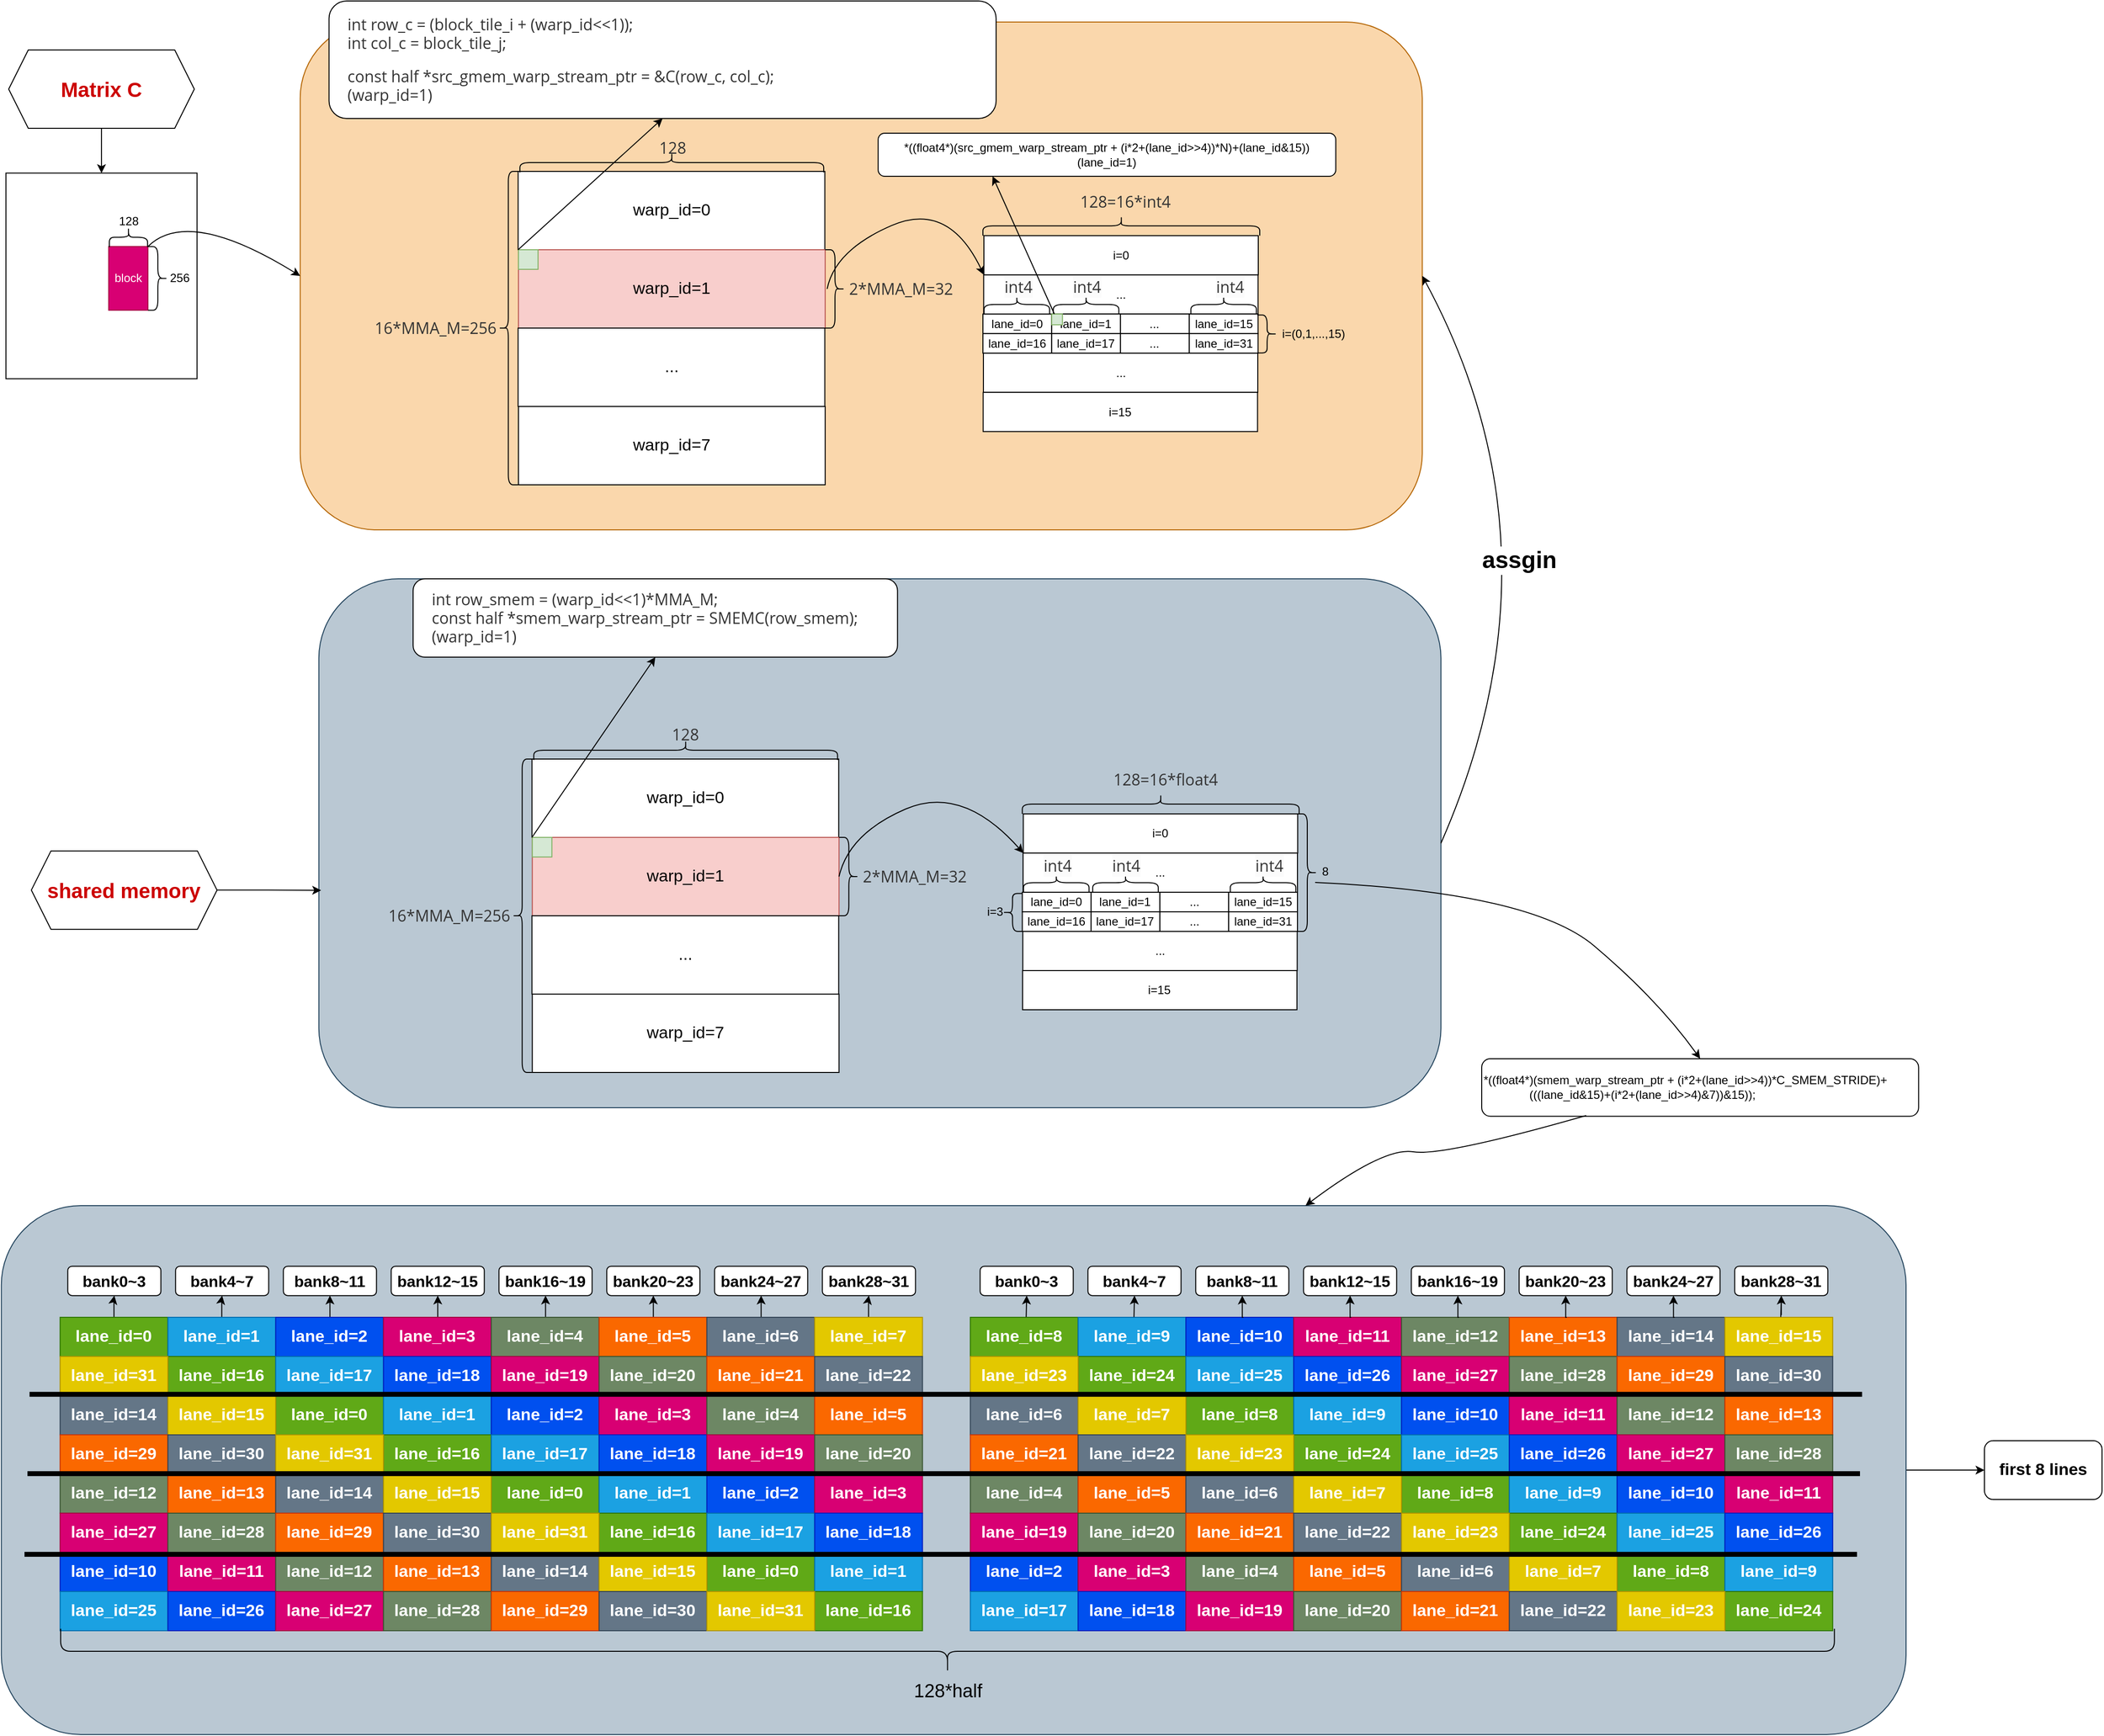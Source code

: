 <mxfile version="13.7.9" type="device"><diagram name="Page-1" id="_nR7e4XgD6fj8UJKNjDj"><mxGraphModel dx="3971" dy="-13134" grid="1" gridSize="10" guides="1" tooltips="1" connect="1" arrows="1" fold="1" page="1" pageScale="1" pageWidth="850" pageHeight="1100" math="0" shadow="0"><root><mxCell id="0"/><mxCell id="1" parent="0"/><mxCell id="ec-a_IO9oX3N2aJ7Yq7e-84" value="" style="rounded=1;whiteSpace=wrap;html=1;fillStyle=hatch;fillColor=#a20025;strokeWidth=2;fontColor=#ffffff;strokeColor=#6F0000;" parent="1" vertex="1"><mxGeometry x="-599.49" y="15680" width="281.49" height="120" as="geometry"/></mxCell><mxCell id="ec-a_IO9oX3N2aJ7Yq7e-177" style="edgeStyle=orthogonalEdgeStyle;rounded=0;orthogonalLoop=1;jettySize=auto;html=1;" parent="1" source="ec-a_IO9oX3N2aJ7Yq7e-175" target="ec-a_IO9oX3N2aJ7Yq7e-176" edge="1"><mxGeometry relative="1" as="geometry"/></mxCell><mxCell id="ec-a_IO9oX3N2aJ7Yq7e-175" value="" style="rounded=1;whiteSpace=wrap;html=1;fillColor=#bac8d3;strokeColor=#23445d;" parent="1" vertex="1"><mxGeometry x="-1640.62" y="16080" width="1943.62" height="540" as="geometry"/></mxCell><mxCell id="BASvvJVavqTpIo9RgMH1-2063" value="" style="rounded=1;whiteSpace=wrap;html=1;fillColor=#fad7ac;strokeColor=#b46504;" parent="1" vertex="1"><mxGeometry x="-1335.67" y="14871.44" width="1145" height="518.56" as="geometry"/></mxCell><mxCell id="BASvvJVavqTpIo9RgMH1-2062" value="" style="rounded=1;whiteSpace=wrap;html=1;fillColor=#bac8d3;strokeColor=#23445d;" parent="1" vertex="1"><mxGeometry x="-1316.62" y="15440" width="1145" height="540" as="geometry"/></mxCell><mxCell id="BASvvJVavqTpIo9RgMH1-1960" value="&lt;span style=&quot;color: rgb(51 , 51 , 51) ; font-family: &amp;#34;open sans&amp;#34; , &amp;#34;clear sans&amp;#34; , &amp;#34;helvetica neue&amp;#34; , &amp;#34;helvetica&amp;#34; , &amp;#34;arial&amp;#34; , &amp;#34;segoe ui emoji&amp;#34; , sans-serif ; font-size: 16px&quot;&gt;&amp;nbsp; &amp;nbsp; int row_smem = (warp_id&amp;lt;&amp;lt;1)*MMA_M;&lt;br&gt;&lt;/span&gt;&lt;span style=&quot;color: rgb(51 , 51 , 51) ; font-family: &amp;#34;open sans&amp;#34; , &amp;#34;clear sans&amp;#34; , &amp;#34;helvetica neue&amp;#34; , &amp;#34;helvetica&amp;#34; , &amp;#34;arial&amp;#34; , &amp;#34;segoe ui emoji&amp;#34; , sans-serif ; font-size: 16px&quot;&gt;&amp;nbsp; &amp;nbsp; const half *smem_warp_stream_ptr = SMEMC(row_smem);&lt;/span&gt;&lt;br&gt;&lt;div&gt;&lt;span class=&quot;md-plain&quot; style=&quot;box-sizing: border-box ; color: rgb(51 , 51 , 51) ; font-family: &amp;#34;open sans&amp;#34; , &amp;#34;clear sans&amp;#34; , &amp;#34;helvetica neue&amp;#34; , &amp;#34;helvetica&amp;#34; , &amp;#34;arial&amp;#34; , &amp;#34;segoe ui emoji&amp;#34; , sans-serif ; font-size: 16px&quot;&gt;&amp;nbsp; &amp;nbsp; (warp_id=1)&lt;/span&gt;&lt;/div&gt;" style="rounded=1;whiteSpace=wrap;html=1;align=left;" parent="1" vertex="1"><mxGeometry x="-1220.46" y="15440" width="494.3" height="80" as="geometry"/></mxCell><mxCell id="BASvvJVavqTpIo9RgMH1-1961" value="&lt;font style=&quot;font-size: 17px;&quot;&gt;warp_id=0&lt;/font&gt;" style="rounded=0;whiteSpace=wrap;html=1;" parent="1" vertex="1"><mxGeometry x="-1099.16" y="15624" width="313" height="80" as="geometry"/></mxCell><mxCell id="BASvvJVavqTpIo9RgMH1-1968" value="&lt;font style=&quot;font-size: 17px;&quot;&gt;warp_id=1&lt;/font&gt;" style="rounded=0;whiteSpace=wrap;html=1;fillColor=#f8cecc;strokeColor=#b85450;" parent="1" vertex="1"><mxGeometry x="-1098.82" y="15704" width="313" height="80" as="geometry"/></mxCell><mxCell id="BASvvJVavqTpIo9RgMH1-1969" value="" style="shape=curlyBracket;whiteSpace=wrap;html=1;rounded=1;flipH=1;labelPosition=right;verticalLabelPosition=middle;align=left;verticalAlign=middle;" parent="1" vertex="1"><mxGeometry x="-785.82" y="15704" width="20" height="80" as="geometry"/></mxCell><mxCell id="BASvvJVavqTpIo9RgMH1-1970" value="&lt;span style=&quot;color: rgb(51, 51, 51); font-family: &amp;quot;Open Sans&amp;quot;, &amp;quot;Clear Sans&amp;quot;, &amp;quot;Helvetica Neue&amp;quot;, Helvetica, Arial, &amp;quot;Segoe UI Emoji&amp;quot;, sans-serif; font-size: 16px; orphans: 4; text-align: left; caret-color: rgb(51, 51, 51); white-space: pre-wrap;&quot;&gt;2*MMA_M=32&lt;/span&gt;" style="text;html=1;align=center;verticalAlign=middle;resizable=0;points=[];autosize=1;strokeColor=none;fillColor=none;" parent="1" vertex="1"><mxGeometry x="-774.3" y="15729" width="130" height="30" as="geometry"/></mxCell><mxCell id="BASvvJVavqTpIo9RgMH1-1971" value="" style="shape=curlyBracket;whiteSpace=wrap;html=1;rounded=1;flipH=1;labelPosition=right;verticalLabelPosition=middle;align=left;verticalAlign=middle;rotation=-90;" parent="1" vertex="1"><mxGeometry x="-952.32" y="15460" width="20" height="310" as="geometry"/></mxCell><mxCell id="BASvvJVavqTpIo9RgMH1-1972" value="&lt;span style=&quot;color: rgb(51, 51, 51); font-family: &amp;quot;Open Sans&amp;quot;, &amp;quot;Clear Sans&amp;quot;, &amp;quot;Helvetica Neue&amp;quot;, Helvetica, Arial, &amp;quot;Segoe UI Emoji&amp;quot;, sans-serif; font-size: 16px; orphans: 4; text-align: left; caret-color: rgb(51, 51, 51); white-space: pre-wrap;&quot;&gt;128&lt;/span&gt;" style="text;html=1;align=center;verticalAlign=middle;resizable=0;points=[];autosize=1;strokeColor=none;fillColor=none;" parent="1" vertex="1"><mxGeometry x="-967.68" y="15584" width="50" height="30" as="geometry"/></mxCell><mxCell id="BASvvJVavqTpIo9RgMH1-1973" value="&lt;font style=&quot;font-size: 17px;&quot;&gt;...&lt;/font&gt;" style="rounded=0;whiteSpace=wrap;html=1;" parent="1" vertex="1"><mxGeometry x="-1099.18" y="15784" width="313" height="80" as="geometry"/></mxCell><mxCell id="BASvvJVavqTpIo9RgMH1-1974" value="&lt;font style=&quot;font-size: 17px;&quot;&gt;warp_id=7&lt;/font&gt;" style="rounded=0;whiteSpace=wrap;html=1;" parent="1" vertex="1"><mxGeometry x="-1098.82" y="15864" width="313" height="80" as="geometry"/></mxCell><mxCell id="BASvvJVavqTpIo9RgMH1-1975" value="" style="shape=curlyBracket;whiteSpace=wrap;html=1;rounded=1;labelPosition=left;verticalLabelPosition=middle;align=right;verticalAlign=middle;" parent="1" vertex="1"><mxGeometry x="-1119.16" y="15624" width="20" height="320" as="geometry"/></mxCell><mxCell id="BASvvJVavqTpIo9RgMH1-1976" value="&lt;span style=&quot;color: rgb(51, 51, 51); font-family: &amp;quot;Open Sans&amp;quot;, &amp;quot;Clear Sans&amp;quot;, &amp;quot;Helvetica Neue&amp;quot;, Helvetica, Arial, &amp;quot;Segoe UI Emoji&amp;quot;, sans-serif; font-size: 16px; orphans: 4; text-align: left; caret-color: rgb(51, 51, 51); white-space: pre-wrap;&quot;&gt;16*MMA_M=256&lt;/span&gt;" style="text;html=1;align=center;verticalAlign=middle;resizable=0;points=[];autosize=1;strokeColor=none;fillColor=none;" parent="1" vertex="1"><mxGeometry x="-1254.16" y="15769" width="140" height="30" as="geometry"/></mxCell><mxCell id="BASvvJVavqTpIo9RgMH1-1977" value="" style="whiteSpace=wrap;html=1;aspect=fixed;fillColor=#d5e8d4;strokeColor=#82b366;" parent="1" vertex="1"><mxGeometry x="-1098.82" y="15704" width="20" height="20" as="geometry"/></mxCell><mxCell id="BASvvJVavqTpIo9RgMH1-1978" value="" style="endArrow=classic;html=1;rounded=0;entryX=0.5;entryY=1;entryDx=0;entryDy=0;exitX=0;exitY=1;exitDx=0;exitDy=0;" parent="1" source="BASvvJVavqTpIo9RgMH1-1961" target="BASvvJVavqTpIo9RgMH1-1960" edge="1"><mxGeometry width="50" height="50" relative="1" as="geometry"><mxPoint x="-1186.16" y="15624" as="sourcePoint"/><mxPoint x="-1136.16" y="15574" as="targetPoint"/></mxGeometry></mxCell><mxCell id="BASvvJVavqTpIo9RgMH1-1979" value="lane_id=0" style="rounded=0;whiteSpace=wrap;html=1;" parent="1" vertex="1"><mxGeometry x="-598.79" y="15760" width="70.19" height="20" as="geometry"/></mxCell><mxCell id="BASvvJVavqTpIo9RgMH1-1983" value="..." style="rounded=0;whiteSpace=wrap;html=1;" parent="1" vertex="1"><mxGeometry x="-598.03" y="15720" width="280" height="40" as="geometry"/></mxCell><mxCell id="BASvvJVavqTpIo9RgMH1-1984" value="i=0" style="rounded=0;whiteSpace=wrap;html=1;" parent="1" vertex="1"><mxGeometry x="-597.79" y="15680" width="280" height="40" as="geometry"/></mxCell><mxCell id="BASvvJVavqTpIo9RgMH1-1985" value="" style="shape=curlyBracket;whiteSpace=wrap;html=1;rounded=1;flipH=1;labelPosition=right;verticalLabelPosition=middle;align=left;verticalAlign=middle;rotation=-90;" parent="1" vertex="1"><mxGeometry x="-467.54" y="15528.75" width="20" height="282.5" as="geometry"/></mxCell><mxCell id="BASvvJVavqTpIo9RgMH1-1986" value="&lt;span style=&quot;color: rgb(51 , 51 , 51) ; font-family: &amp;#34;open sans&amp;#34; , &amp;#34;clear sans&amp;#34; , &amp;#34;helvetica neue&amp;#34; , &amp;#34;helvetica&amp;#34; , &amp;#34;arial&amp;#34; , &amp;#34;segoe ui emoji&amp;#34; , sans-serif ; font-size: 16px ; text-align: left ; white-space: pre-wrap&quot;&gt;128=16*float4&lt;/span&gt;" style="text;html=1;align=center;verticalAlign=middle;resizable=0;points=[];autosize=1;strokeColor=none;fillColor=none;" parent="1" vertex="1"><mxGeometry x="-507.77" y="15635" width="110" height="20" as="geometry"/></mxCell><mxCell id="BASvvJVavqTpIo9RgMH1-1987" value="lane_id=16" style="rounded=0;whiteSpace=wrap;html=1;" parent="1" vertex="1"><mxGeometry x="-598.79" y="15780" width="70.19" height="20" as="geometry"/></mxCell><mxCell id="BASvvJVavqTpIo9RgMH1-1988" value="lane_id=1" style="rounded=0;whiteSpace=wrap;html=1;" parent="1" vertex="1"><mxGeometry x="-528.6" y="15760" width="70.19" height="20" as="geometry"/></mxCell><mxCell id="BASvvJVavqTpIo9RgMH1-1989" value="..." style="rounded=0;whiteSpace=wrap;html=1;" parent="1" vertex="1"><mxGeometry x="-458.41" y="15760" width="70.19" height="20" as="geometry"/></mxCell><mxCell id="BASvvJVavqTpIo9RgMH1-1990" value="lane_id=15" style="rounded=0;whiteSpace=wrap;html=1;" parent="1" vertex="1"><mxGeometry x="-388.22" y="15760" width="70.19" height="20" as="geometry"/></mxCell><mxCell id="BASvvJVavqTpIo9RgMH1-1991" value="lane_id=17" style="rounded=0;whiteSpace=wrap;html=1;" parent="1" vertex="1"><mxGeometry x="-528.6" y="15780" width="70.19" height="20" as="geometry"/></mxCell><mxCell id="BASvvJVavqTpIo9RgMH1-1992" value="..." style="rounded=0;whiteSpace=wrap;html=1;" parent="1" vertex="1"><mxGeometry x="-458.41" y="15780" width="70.19" height="20" as="geometry"/></mxCell><mxCell id="BASvvJVavqTpIo9RgMH1-1993" value="lane_id=31" style="rounded=0;whiteSpace=wrap;html=1;" parent="1" vertex="1"><mxGeometry x="-388.22" y="15780" width="70.19" height="20" as="geometry"/></mxCell><mxCell id="BASvvJVavqTpIo9RgMH1-1994" value="" style="shape=curlyBracket;whiteSpace=wrap;html=1;rounded=1;labelPosition=left;verticalLabelPosition=middle;align=right;verticalAlign=middle;rotation=90;" parent="1" vertex="1"><mxGeometry x="-574.15" y="15716.82" width="20" height="66.88" as="geometry"/></mxCell><mxCell id="BASvvJVavqTpIo9RgMH1-1996" value="" style="shape=curlyBracket;whiteSpace=wrap;html=1;rounded=1;labelPosition=left;verticalLabelPosition=middle;align=right;verticalAlign=middle;rotation=90;" parent="1" vertex="1"><mxGeometry x="-503.51" y="15716.82" width="20" height="66.88" as="geometry"/></mxCell><mxCell id="BASvvJVavqTpIo9RgMH1-1997" value="" style="shape=curlyBracket;whiteSpace=wrap;html=1;rounded=1;labelPosition=left;verticalLabelPosition=middle;align=right;verticalAlign=middle;rotation=90;" parent="1" vertex="1"><mxGeometry x="-363.13" y="15716.82" width="20" height="66.88" as="geometry"/></mxCell><mxCell id="BASvvJVavqTpIo9RgMH1-1999" value="&lt;span style=&quot;color: rgb(51, 51, 51); font-family: &amp;quot;Open Sans&amp;quot;, &amp;quot;Clear Sans&amp;quot;, &amp;quot;Helvetica Neue&amp;quot;, Helvetica, Arial, &amp;quot;Segoe UI Emoji&amp;quot;, sans-serif; font-size: 16px; font-style: normal; font-variant-ligatures: normal; font-variant-caps: normal; font-weight: 400; letter-spacing: normal; orphans: 4; text-align: left; text-indent: 0px; text-transform: none; widows: 2; word-spacing: 0px; -webkit-text-stroke-width: 0px; caret-color: rgb(51, 51, 51); white-space: pre-wrap; background-color: rgb(251, 251, 251); text-decoration-thickness: initial; text-decoration-style: initial; text-decoration-color: initial; display: inline !important; float: none;&quot;&gt;int4&lt;/span&gt;" style="text;whiteSpace=wrap;html=1;" parent="1" vertex="1"><mxGeometry x="-579.15" y="15716.82" width="30" height="30" as="geometry"/></mxCell><mxCell id="BASvvJVavqTpIo9RgMH1-2000" value="&lt;span style=&quot;color: rgb(51, 51, 51); font-family: &amp;quot;Open Sans&amp;quot;, &amp;quot;Clear Sans&amp;quot;, &amp;quot;Helvetica Neue&amp;quot;, Helvetica, Arial, &amp;quot;Segoe UI Emoji&amp;quot;, sans-serif; font-size: 16px; font-style: normal; font-variant-ligatures: normal; font-variant-caps: normal; font-weight: 400; letter-spacing: normal; orphans: 4; text-align: left; text-indent: 0px; text-transform: none; widows: 2; word-spacing: 0px; -webkit-text-stroke-width: 0px; caret-color: rgb(51, 51, 51); white-space: pre-wrap; background-color: rgb(251, 251, 251); text-decoration-thickness: initial; text-decoration-style: initial; text-decoration-color: initial; display: inline !important; float: none;&quot;&gt;int4&lt;/span&gt;" style="text;whiteSpace=wrap;html=1;" parent="1" vertex="1"><mxGeometry x="-508.79" y="15716.82" width="30" height="30" as="geometry"/></mxCell><mxCell id="BASvvJVavqTpIo9RgMH1-2001" value="&lt;span style=&quot;color: rgb(51, 51, 51); font-family: &amp;quot;Open Sans&amp;quot;, &amp;quot;Clear Sans&amp;quot;, &amp;quot;Helvetica Neue&amp;quot;, Helvetica, Arial, &amp;quot;Segoe UI Emoji&amp;quot;, sans-serif; font-size: 16px; font-style: normal; font-variant-ligatures: normal; font-variant-caps: normal; font-weight: 400; letter-spacing: normal; orphans: 4; text-align: left; text-indent: 0px; text-transform: none; widows: 2; word-spacing: 0px; -webkit-text-stroke-width: 0px; caret-color: rgb(51, 51, 51); white-space: pre-wrap; background-color: rgb(251, 251, 251); text-decoration-thickness: initial; text-decoration-style: initial; text-decoration-color: initial; display: inline !important; float: none;&quot;&gt;int4&lt;/span&gt;" style="text;whiteSpace=wrap;html=1;" parent="1" vertex="1"><mxGeometry x="-363.13" y="15716.82" width="30" height="30" as="geometry"/></mxCell><mxCell id="BASvvJVavqTpIo9RgMH1-2003" value="..." style="rounded=0;whiteSpace=wrap;html=1;" parent="1" vertex="1"><mxGeometry x="-598.29" y="15800" width="280" height="40" as="geometry"/></mxCell><mxCell id="BASvvJVavqTpIo9RgMH1-2004" value="i=15" style="rounded=0;whiteSpace=wrap;html=1;" parent="1" vertex="1"><mxGeometry x="-598.54" y="15840" width="280" height="40" as="geometry"/></mxCell><mxCell id="BASvvJVavqTpIo9RgMH1-2005" value="" style="shape=curlyBracket;whiteSpace=wrap;html=1;rounded=1;flipH=1;labelPosition=right;verticalLabelPosition=middle;align=left;verticalAlign=middle;rotation=-180;" parent="1" vertex="1"><mxGeometry x="-618.79" y="15761.25" width="20" height="38.75" as="geometry"/></mxCell><mxCell id="BASvvJVavqTpIo9RgMH1-2009" value="i=3" style="text;html=1;align=center;verticalAlign=middle;resizable=0;points=[];autosize=1;strokeColor=none;fillColor=none;" parent="1" vertex="1"><mxGeometry x="-647.3" y="15764.63" width="40" height="30" as="geometry"/></mxCell><mxCell id="BASvvJVavqTpIo9RgMH1-2010" value="" style="rounded=0;whiteSpace=wrap;html=1;" parent="1" vertex="1"><mxGeometry x="-1635.92" y="15025.72" width="195" height="210" as="geometry"/></mxCell><mxCell id="BASvvJVavqTpIo9RgMH1-2011" value="block" style="rounded=0;whiteSpace=wrap;html=1;fillColor=#d80073;fontColor=#ffffff;strokeColor=#A50040;" parent="1" vertex="1"><mxGeometry x="-1531.08" y="15100.72" width="40" height="65" as="geometry"/></mxCell><mxCell id="BASvvJVavqTpIo9RgMH1-2014" value="&lt;font style=&quot;font-size: 17px;&quot;&gt;warp_id=0&lt;/font&gt;" style="rounded=0;whiteSpace=wrap;html=1;" parent="1" vertex="1"><mxGeometry x="-1113.29" y="15024" width="313" height="80" as="geometry"/></mxCell><mxCell id="BASvvJVavqTpIo9RgMH1-2015" value="&lt;font style=&quot;font-size: 17px;&quot;&gt;warp_id=1&lt;/font&gt;" style="rounded=0;whiteSpace=wrap;html=1;fillColor=#f8cecc;strokeColor=#b85450;" parent="1" vertex="1"><mxGeometry x="-1112.95" y="15104" width="313" height="80" as="geometry"/></mxCell><mxCell id="BASvvJVavqTpIo9RgMH1-2016" value="" style="shape=curlyBracket;whiteSpace=wrap;html=1;rounded=1;flipH=1;labelPosition=right;verticalLabelPosition=middle;align=left;verticalAlign=middle;" parent="1" vertex="1"><mxGeometry x="-799.95" y="15104" width="20" height="80" as="geometry"/></mxCell><mxCell id="BASvvJVavqTpIo9RgMH1-2017" value="&lt;span style=&quot;color: rgb(51, 51, 51); font-family: &amp;quot;Open Sans&amp;quot;, &amp;quot;Clear Sans&amp;quot;, &amp;quot;Helvetica Neue&amp;quot;, Helvetica, Arial, &amp;quot;Segoe UI Emoji&amp;quot;, sans-serif; font-size: 16px; orphans: 4; text-align: left; caret-color: rgb(51, 51, 51); white-space: pre-wrap;&quot;&gt;2*MMA_M=32&lt;/span&gt;" style="text;html=1;align=center;verticalAlign=middle;resizable=0;points=[];autosize=1;strokeColor=none;fillColor=none;" parent="1" vertex="1"><mxGeometry x="-788.43" y="15129" width="130" height="30" as="geometry"/></mxCell><mxCell id="BASvvJVavqTpIo9RgMH1-2018" value="" style="shape=curlyBracket;whiteSpace=wrap;html=1;rounded=1;flipH=1;labelPosition=right;verticalLabelPosition=middle;align=left;verticalAlign=middle;rotation=-90;" parent="1" vertex="1"><mxGeometry x="-966.45" y="14860" width="20" height="310" as="geometry"/></mxCell><mxCell id="BASvvJVavqTpIo9RgMH1-2019" value="&lt;span style=&quot;color: rgb(51, 51, 51); font-family: &amp;quot;Open Sans&amp;quot;, &amp;quot;Clear Sans&amp;quot;, &amp;quot;Helvetica Neue&amp;quot;, Helvetica, Arial, &amp;quot;Segoe UI Emoji&amp;quot;, sans-serif; font-size: 16px; orphans: 4; text-align: left; caret-color: rgb(51, 51, 51); white-space: pre-wrap;&quot;&gt;128&lt;/span&gt;" style="text;html=1;align=center;verticalAlign=middle;resizable=0;points=[];autosize=1;strokeColor=none;fillColor=none;" parent="1" vertex="1"><mxGeometry x="-981.45" y="14985" width="50" height="30" as="geometry"/></mxCell><mxCell id="BASvvJVavqTpIo9RgMH1-2020" value="&lt;font style=&quot;font-size: 17px;&quot;&gt;...&lt;/font&gt;" style="rounded=0;whiteSpace=wrap;html=1;" parent="1" vertex="1"><mxGeometry x="-1113.31" y="15184" width="313" height="80" as="geometry"/></mxCell><mxCell id="BASvvJVavqTpIo9RgMH1-2021" value="&lt;font style=&quot;font-size: 17px;&quot;&gt;warp_id=7&lt;/font&gt;" style="rounded=0;whiteSpace=wrap;html=1;" parent="1" vertex="1"><mxGeometry x="-1112.95" y="15264" width="313" height="80" as="geometry"/></mxCell><mxCell id="BASvvJVavqTpIo9RgMH1-2022" value="" style="shape=curlyBracket;whiteSpace=wrap;html=1;rounded=1;labelPosition=left;verticalLabelPosition=middle;align=right;verticalAlign=middle;" parent="1" vertex="1"><mxGeometry x="-1133.29" y="15024" width="20" height="320" as="geometry"/></mxCell><mxCell id="BASvvJVavqTpIo9RgMH1-2023" value="&lt;span style=&quot;color: rgb(51, 51, 51); font-family: &amp;quot;Open Sans&amp;quot;, &amp;quot;Clear Sans&amp;quot;, &amp;quot;Helvetica Neue&amp;quot;, Helvetica, Arial, &amp;quot;Segoe UI Emoji&amp;quot;, sans-serif; font-size: 16px; orphans: 4; text-align: left; caret-color: rgb(51, 51, 51); white-space: pre-wrap;&quot;&gt;16*MMA_M=256&lt;/span&gt;" style="text;html=1;align=center;verticalAlign=middle;resizable=0;points=[];autosize=1;strokeColor=none;fillColor=none;" parent="1" vertex="1"><mxGeometry x="-1268.29" y="15169" width="140" height="30" as="geometry"/></mxCell><mxCell id="BASvvJVavqTpIo9RgMH1-2024" value="" style="whiteSpace=wrap;html=1;aspect=fixed;fillColor=#d5e8d4;strokeColor=#82b366;" parent="1" vertex="1"><mxGeometry x="-1112.95" y="15104" width="20" height="20" as="geometry"/></mxCell><mxCell id="BASvvJVavqTpIo9RgMH1-2025" value="" style="shape=curlyBracket;whiteSpace=wrap;html=1;rounded=1;flipH=1;labelPosition=right;verticalLabelPosition=middle;align=left;verticalAlign=middle;" parent="1" vertex="1"><mxGeometry x="-1490.92" y="15100.72" width="20" height="65" as="geometry"/></mxCell><mxCell id="BASvvJVavqTpIo9RgMH1-2026" value="256" style="text;html=1;align=center;verticalAlign=middle;resizable=0;points=[];autosize=1;strokeColor=none;fillColor=none;" parent="1" vertex="1"><mxGeometry x="-1479.45" y="15118.22" width="40" height="30" as="geometry"/></mxCell><mxCell id="BASvvJVavqTpIo9RgMH1-2027" value="" style="shape=curlyBracket;whiteSpace=wrap;html=1;rounded=1;labelPosition=left;verticalLabelPosition=middle;align=right;verticalAlign=middle;rotation=90;" parent="1" vertex="1"><mxGeometry x="-1520.91" y="15071.72" width="20" height="39" as="geometry"/></mxCell><mxCell id="BASvvJVavqTpIo9RgMH1-2028" value="128" style="text;html=1;align=center;verticalAlign=middle;resizable=0;points=[];autosize=1;strokeColor=none;fillColor=none;" parent="1" vertex="1"><mxGeometry x="-1531.08" y="15059.72" width="40" height="30" as="geometry"/></mxCell><mxCell id="BASvvJVavqTpIo9RgMH1-2029" value="&lt;div&gt;&lt;font color=&quot;#cc0000&quot; style=&quot;font-size: 21px;&quot;&gt;&lt;b&gt;shared memory&lt;/b&gt;&lt;/font&gt;&lt;/div&gt;" style="shape=hexagon;perimeter=hexagonPerimeter2;whiteSpace=wrap;html=1;fixedSize=1;" parent="1" vertex="1"><mxGeometry x="-1610.0" y="15717.82" width="189.45" height="80" as="geometry"/></mxCell><mxCell id="BASvvJVavqTpIo9RgMH1-2030" value="" style="curved=1;endArrow=classic;html=1;rounded=0;exitX=1;exitY=0.5;exitDx=0;exitDy=0;entryX=0;entryY=1;entryDx=0;entryDy=0;" parent="1" source="BASvvJVavqTpIo9RgMH1-1968" target="BASvvJVavqTpIo9RgMH1-1984" edge="1"><mxGeometry width="50" height="50" relative="1" as="geometry"><mxPoint x="-619.79" y="15550" as="sourcePoint"/><mxPoint x="-569.79" y="15500" as="targetPoint"/><Array as="points"><mxPoint x="-775.79" y="15700"/><mxPoint x="-659.79" y="15650"/></Array></mxGeometry></mxCell><mxCell id="BASvvJVavqTpIo9RgMH1-2031" value="&lt;div&gt;&lt;font color=&quot;#333333&quot; face=&quot;open sans, clear sans, helvetica neue, helvetica, arial, segoe ui emoji, sans-serif&quot;&gt;&lt;span style=&quot;font-size: 16px&quot;&gt;&amp;nbsp; &amp;nbsp; int row_c = (block_tile_i + (warp_id&amp;lt;&amp;lt;1));&lt;/span&gt;&lt;/font&gt;&lt;/div&gt;&lt;div&gt;&lt;font color=&quot;#333333&quot; face=&quot;open sans, clear sans, helvetica neue, helvetica, arial, segoe ui emoji, sans-serif&quot;&gt;&lt;span style=&quot;font-size: 16px&quot;&gt;&amp;nbsp; &amp;nbsp; int col_c = block_tile_j;&lt;/span&gt;&lt;/font&gt;&lt;/div&gt;&lt;div&gt;&lt;br&gt;&lt;/div&gt;&lt;div&gt;&lt;font color=&quot;#333333&quot; face=&quot;open sans, clear sans, helvetica neue, helvetica, arial, segoe ui emoji, sans-serif&quot;&gt;&lt;span style=&quot;font-size: 16px&quot;&gt;&amp;nbsp; &amp;nbsp; const half *src_gmem_warp_stream_ptr = &amp;amp;C(row_c, col_c);&lt;/span&gt;&lt;/font&gt;&lt;/div&gt;&lt;div&gt;&lt;div&gt;&lt;span style=&quot;color: rgb(51 , 51 , 51) ; font-family: &amp;#34;open sans&amp;#34; , &amp;#34;clear sans&amp;#34; , &amp;#34;helvetica neue&amp;#34; , &amp;#34;helvetica&amp;#34; , &amp;#34;arial&amp;#34; , &amp;#34;segoe ui emoji&amp;#34; , sans-serif ; font-size: 16px ; background-color: rgb(255 , 255 , 255)&quot;&gt;&amp;nbsp; &amp;nbsp; (warp_id=1)&lt;/span&gt;&lt;/div&gt;&lt;/div&gt;" style="rounded=1;whiteSpace=wrap;html=1;align=left;" parent="1" vertex="1"><mxGeometry x="-1306.24" y="14850" width="680.7" height="120" as="geometry"/></mxCell><mxCell id="BASvvJVavqTpIo9RgMH1-2032" value="" style="endArrow=classic;html=1;rounded=0;entryX=0.5;entryY=1;entryDx=0;entryDy=0;exitX=0;exitY=1;exitDx=0;exitDy=0;" parent="1" source="BASvvJVavqTpIo9RgMH1-2014" target="BASvvJVavqTpIo9RgMH1-2031" edge="1"><mxGeometry width="50" height="50" relative="1" as="geometry"><mxPoint x="-1108" y="14594" as="sourcePoint"/><mxPoint x="-982" y="14410" as="targetPoint"/></mxGeometry></mxCell><mxCell id="BASvvJVavqTpIo9RgMH1-2033" value="*((float4*)(src_gmem_warp_stream_ptr + (i*2+(lane_id&amp;gt;&amp;gt;4))*N)+(lane_id&amp;amp;15))&lt;div&gt;(lane_id=1)&lt;/div&gt;" style="rounded=1;whiteSpace=wrap;html=1;" parent="1" vertex="1"><mxGeometry x="-745.9" y="14985" width="467" height="44" as="geometry"/></mxCell><mxCell id="BASvvJVavqTpIo9RgMH1-2037" value="lane_id=0" style="rounded=0;whiteSpace=wrap;html=1;" parent="1" vertex="1"><mxGeometry x="-639" y="15169.62" width="70.19" height="20" as="geometry"/></mxCell><mxCell id="BASvvJVavqTpIo9RgMH1-2038" value="..." style="rounded=0;whiteSpace=wrap;html=1;" parent="1" vertex="1"><mxGeometry x="-638.24" y="15129.62" width="280" height="40" as="geometry"/></mxCell><mxCell id="BASvvJVavqTpIo9RgMH1-2039" value="i=0" style="rounded=0;whiteSpace=wrap;html=1;" parent="1" vertex="1"><mxGeometry x="-638" y="15089.62" width="280" height="40" as="geometry"/></mxCell><mxCell id="BASvvJVavqTpIo9RgMH1-2040" value="" style="shape=curlyBracket;whiteSpace=wrap;html=1;rounded=1;flipH=1;labelPosition=right;verticalLabelPosition=middle;align=left;verticalAlign=middle;rotation=-90;" parent="1" vertex="1"><mxGeometry x="-507.75" y="14938.37" width="20" height="282.5" as="geometry"/></mxCell><mxCell id="BASvvJVavqTpIo9RgMH1-2041" value="lane_id=16" style="rounded=0;whiteSpace=wrap;html=1;" parent="1" vertex="1"><mxGeometry x="-639" y="15189.62" width="70.19" height="20" as="geometry"/></mxCell><mxCell id="BASvvJVavqTpIo9RgMH1-2042" value="lane_id=1" style="rounded=0;whiteSpace=wrap;html=1;" parent="1" vertex="1"><mxGeometry x="-568.81" y="15169.62" width="70.19" height="20" as="geometry"/></mxCell><mxCell id="BASvvJVavqTpIo9RgMH1-2043" value="..." style="rounded=0;whiteSpace=wrap;html=1;" parent="1" vertex="1"><mxGeometry x="-498.62" y="15169.62" width="70.19" height="20" as="geometry"/></mxCell><mxCell id="BASvvJVavqTpIo9RgMH1-2044" value="lane_id=15" style="rounded=0;whiteSpace=wrap;html=1;" parent="1" vertex="1"><mxGeometry x="-428.43" y="15169.62" width="70.19" height="20" as="geometry"/></mxCell><mxCell id="BASvvJVavqTpIo9RgMH1-2045" value="lane_id=17" style="rounded=0;whiteSpace=wrap;html=1;" parent="1" vertex="1"><mxGeometry x="-568.81" y="15189.62" width="70.19" height="20" as="geometry"/></mxCell><mxCell id="BASvvJVavqTpIo9RgMH1-2046" value="..." style="rounded=0;whiteSpace=wrap;html=1;" parent="1" vertex="1"><mxGeometry x="-498.62" y="15189.62" width="70.19" height="20" as="geometry"/></mxCell><mxCell id="BASvvJVavqTpIo9RgMH1-2047" value="lane_id=31" style="rounded=0;whiteSpace=wrap;html=1;" parent="1" vertex="1"><mxGeometry x="-428.43" y="15189.62" width="70.19" height="20" as="geometry"/></mxCell><mxCell id="BASvvJVavqTpIo9RgMH1-2048" value="" style="shape=curlyBracket;whiteSpace=wrap;html=1;rounded=1;labelPosition=left;verticalLabelPosition=middle;align=right;verticalAlign=middle;rotation=90;" parent="1" vertex="1"><mxGeometry x="-614.36" y="15126.44" width="20" height="66.88" as="geometry"/></mxCell><mxCell id="BASvvJVavqTpIo9RgMH1-2049" value="" style="shape=curlyBracket;whiteSpace=wrap;html=1;rounded=1;labelPosition=left;verticalLabelPosition=middle;align=right;verticalAlign=middle;rotation=90;" parent="1" vertex="1"><mxGeometry x="-543.72" y="15126.44" width="20" height="66.88" as="geometry"/></mxCell><mxCell id="BASvvJVavqTpIo9RgMH1-2050" value="" style="shape=curlyBracket;whiteSpace=wrap;html=1;rounded=1;labelPosition=left;verticalLabelPosition=middle;align=right;verticalAlign=middle;rotation=90;" parent="1" vertex="1"><mxGeometry x="-403.34" y="15126.44" width="20" height="66.88" as="geometry"/></mxCell><mxCell id="BASvvJVavqTpIo9RgMH1-2051" value="&lt;span style=&quot;color: rgb(51, 51, 51); font-family: &amp;quot;Open Sans&amp;quot;, &amp;quot;Clear Sans&amp;quot;, &amp;quot;Helvetica Neue&amp;quot;, Helvetica, Arial, &amp;quot;Segoe UI Emoji&amp;quot;, sans-serif; font-size: 16px; font-style: normal; font-variant-ligatures: normal; font-variant-caps: normal; font-weight: 400; letter-spacing: normal; orphans: 4; text-align: left; text-indent: 0px; text-transform: none; widows: 2; word-spacing: 0px; -webkit-text-stroke-width: 0px; caret-color: rgb(51, 51, 51); white-space: pre-wrap; background-color: rgb(251, 251, 251); text-decoration-thickness: initial; text-decoration-style: initial; text-decoration-color: initial; display: inline !important; float: none;&quot;&gt;int4&lt;/span&gt;" style="text;whiteSpace=wrap;html=1;" parent="1" vertex="1"><mxGeometry x="-619.36" y="15126.44" width="30" height="30" as="geometry"/></mxCell><mxCell id="BASvvJVavqTpIo9RgMH1-2052" value="&lt;span style=&quot;color: rgb(51, 51, 51); font-family: &amp;quot;Open Sans&amp;quot;, &amp;quot;Clear Sans&amp;quot;, &amp;quot;Helvetica Neue&amp;quot;, Helvetica, Arial, &amp;quot;Segoe UI Emoji&amp;quot;, sans-serif; font-size: 16px; font-style: normal; font-variant-ligatures: normal; font-variant-caps: normal; font-weight: 400; letter-spacing: normal; orphans: 4; text-align: left; text-indent: 0px; text-transform: none; widows: 2; word-spacing: 0px; -webkit-text-stroke-width: 0px; caret-color: rgb(51, 51, 51); white-space: pre-wrap; background-color: rgb(251, 251, 251); text-decoration-thickness: initial; text-decoration-style: initial; text-decoration-color: initial; display: inline !important; float: none;&quot;&gt;int4&lt;/span&gt;" style="text;whiteSpace=wrap;html=1;" parent="1" vertex="1"><mxGeometry x="-549" y="15126.44" width="30" height="30" as="geometry"/></mxCell><mxCell id="BASvvJVavqTpIo9RgMH1-2053" value="&lt;span style=&quot;color: rgb(51, 51, 51); font-family: &amp;quot;Open Sans&amp;quot;, &amp;quot;Clear Sans&amp;quot;, &amp;quot;Helvetica Neue&amp;quot;, Helvetica, Arial, &amp;quot;Segoe UI Emoji&amp;quot;, sans-serif; font-size: 16px; font-style: normal; font-variant-ligatures: normal; font-variant-caps: normal; font-weight: 400; letter-spacing: normal; orphans: 4; text-align: left; text-indent: 0px; text-transform: none; widows: 2; word-spacing: 0px; -webkit-text-stroke-width: 0px; caret-color: rgb(51, 51, 51); white-space: pre-wrap; background-color: rgb(251, 251, 251); text-decoration-thickness: initial; text-decoration-style: initial; text-decoration-color: initial; display: inline !important; float: none;&quot;&gt;int4&lt;/span&gt;" style="text;whiteSpace=wrap;html=1;" parent="1" vertex="1"><mxGeometry x="-403.34" y="15126.44" width="30" height="30" as="geometry"/></mxCell><mxCell id="BASvvJVavqTpIo9RgMH1-2054" value="..." style="rounded=0;whiteSpace=wrap;html=1;" parent="1" vertex="1"><mxGeometry x="-638.5" y="15209.62" width="280" height="40" as="geometry"/></mxCell><mxCell id="BASvvJVavqTpIo9RgMH1-2055" value="i=15" style="rounded=0;whiteSpace=wrap;html=1;" parent="1" vertex="1"><mxGeometry x="-638.75" y="15249.62" width="280" height="40" as="geometry"/></mxCell><mxCell id="BASvvJVavqTpIo9RgMH1-2056" value="" style="shape=curlyBracket;whiteSpace=wrap;html=1;rounded=1;flipH=1;labelPosition=right;verticalLabelPosition=middle;align=left;verticalAlign=middle;" parent="1" vertex="1"><mxGeometry x="-358.98" y="15170.62" width="20" height="38.75" as="geometry"/></mxCell><mxCell id="BASvvJVavqTpIo9RgMH1-2057" value="i=(0,1,...,15)" style="text;html=1;align=center;verticalAlign=middle;resizable=0;points=[];autosize=1;strokeColor=none;fillColor=none;" parent="1" vertex="1"><mxGeometry x="-347.01" y="15175" width="90" height="30" as="geometry"/></mxCell><mxCell id="BASvvJVavqTpIo9RgMH1-2058" value="" style="whiteSpace=wrap;html=1;aspect=fixed;fillColor=#d5e8d4;strokeColor=#82b366;" parent="1" vertex="1"><mxGeometry x="-568.81" y="15169.62" width="11" height="11" as="geometry"/></mxCell><mxCell id="BASvvJVavqTpIo9RgMH1-2059" value="&lt;span style=&quot;color: rgb(51, 51, 51); font-family: &amp;quot;Open Sans&amp;quot;, &amp;quot;Clear Sans&amp;quot;, &amp;quot;Helvetica Neue&amp;quot;, Helvetica, Arial, &amp;quot;Segoe UI Emoji&amp;quot;, sans-serif; font-size: 16px; orphans: 4; text-align: left; caret-color: rgb(51, 51, 51); white-space: pre-wrap;&quot;&gt;128=16*int4&lt;/span&gt;" style="text;html=1;align=center;verticalAlign=middle;resizable=0;points=[];autosize=1;strokeColor=none;fillColor=none;" parent="1" vertex="1"><mxGeometry x="-549.0" y="15040" width="110" height="30" as="geometry"/></mxCell><mxCell id="BASvvJVavqTpIo9RgMH1-2060" value="&lt;div&gt;*((float4*)(smem_warp_stream_ptr + (i*2+(lane_id&amp;gt;&amp;gt;4))*C_SMEM_STRIDE)+&lt;/div&gt;&lt;div&gt;&amp;nbsp; &amp;nbsp; &amp;nbsp; &amp;nbsp; &amp;nbsp; &amp;nbsp; &amp;nbsp; (((lane_id&amp;amp;15)+(i*2+(lane_id&amp;gt;&amp;gt;4)&amp;amp;7))&amp;amp;15));&lt;/div&gt;" style="rounded=1;whiteSpace=wrap;html=1;align=left;" parent="1" vertex="1"><mxGeometry x="-130.0" y="15930" width="445.82" height="58.75" as="geometry"/></mxCell><mxCell id="BASvvJVavqTpIo9RgMH1-2064" style="edgeStyle=orthogonalEdgeStyle;rounded=0;orthogonalLoop=1;jettySize=auto;html=1;entryX=0.002;entryY=0.589;entryDx=0;entryDy=0;entryPerimeter=0;" parent="1" source="BASvvJVavqTpIo9RgMH1-2029" target="BASvvJVavqTpIo9RgMH1-2062" edge="1"><mxGeometry relative="1" as="geometry"/></mxCell><mxCell id="BASvvJVavqTpIo9RgMH1-2065" value="" style="curved=1;endArrow=classic;html=1;rounded=0;exitX=1;exitY=0;exitDx=0;exitDy=0;entryX=0;entryY=0.5;entryDx=0;entryDy=0;" parent="1" source="BASvvJVavqTpIo9RgMH1-2011" target="BASvvJVavqTpIo9RgMH1-2063" edge="1"><mxGeometry width="50" height="50" relative="1" as="geometry"><mxPoint x="-1550" y="14930" as="sourcePoint"/><mxPoint x="-1500" y="14880" as="targetPoint"/><Array as="points"><mxPoint x="-1450" y="15060"/></Array></mxGeometry></mxCell><mxCell id="BASvvJVavqTpIo9RgMH1-2067" style="edgeStyle=orthogonalEdgeStyle;rounded=0;orthogonalLoop=1;jettySize=auto;html=1;entryX=0.5;entryY=0;entryDx=0;entryDy=0;" parent="1" source="BASvvJVavqTpIo9RgMH1-2066" target="BASvvJVavqTpIo9RgMH1-2010" edge="1"><mxGeometry relative="1" as="geometry"/></mxCell><mxCell id="BASvvJVavqTpIo9RgMH1-2066" value="&lt;div&gt;&lt;font color=&quot;#cc0000&quot; style=&quot;font-size: 21px;&quot;&gt;&lt;b&gt;Matrix C&lt;/b&gt;&lt;/font&gt;&lt;/div&gt;" style="shape=hexagon;perimeter=hexagonPerimeter2;whiteSpace=wrap;html=1;fixedSize=1;" parent="1" vertex="1"><mxGeometry x="-1633.15" y="14900" width="189.45" height="80" as="geometry"/></mxCell><mxCell id="BASvvJVavqTpIo9RgMH1-2068" value="" style="curved=1;endArrow=classic;html=1;rounded=0;exitX=1;exitY=0.5;exitDx=0;exitDy=0;entryX=1;entryY=0.5;entryDx=0;entryDy=0;" parent="1" source="BASvvJVavqTpIo9RgMH1-2062" target="BASvvJVavqTpIo9RgMH1-2063" edge="1"><mxGeometry width="50" height="50" relative="1" as="geometry"><mxPoint x="-90" y="14600" as="sourcePoint"/><mxPoint x="-120" y="14780" as="targetPoint"/><Array as="points"><mxPoint x="-40" y="15410"/></Array></mxGeometry></mxCell><mxCell id="BASvvJVavqTpIo9RgMH1-2070" value="&lt;font style=&quot;font-size: 24px;&quot;&gt;&lt;b&gt;assgin&lt;/b&gt;&lt;/font&gt;" style="edgeLabel;html=1;align=center;verticalAlign=middle;resizable=0;points=[];" parent="BASvvJVavqTpIo9RgMH1-2068" vertex="1" connectable="0"><mxGeometry x="-0.156" y="-54" relative="1" as="geometry"><mxPoint x="-79" y="-62" as="offset"/></mxGeometry></mxCell><mxCell id="BASvvJVavqTpIo9RgMH1-2069" value="" style="curved=1;endArrow=classic;html=1;rounded=0;exitX=0.9;exitY=0.5;exitDx=0;exitDy=0;entryX=0;entryY=1;entryDx=0;entryDy=0;exitPerimeter=0;" parent="1" source="BASvvJVavqTpIo9RgMH1-2016" target="BASvvJVavqTpIo9RgMH1-2039" edge="1"><mxGeometry width="50" height="50" relative="1" as="geometry"><mxPoint x="-800.29" y="15148.22" as="sourcePoint"/><mxPoint x="-612.29" y="15124.22" as="targetPoint"/><Array as="points"><mxPoint x="-789.98" y="15104.22"/><mxPoint x="-673.98" y="15054.22"/></Array></mxGeometry></mxCell><mxCell id="R3JpHnB4mjBOynfH0rHO-2" value="" style="endArrow=classic;html=1;rounded=0;exitX=0.25;exitY=0;exitDx=0;exitDy=0;entryX=0.25;entryY=1;entryDx=0;entryDy=0;" parent="1" source="BASvvJVavqTpIo9RgMH1-2058" target="BASvvJVavqTpIo9RgMH1-2033" edge="1"><mxGeometry width="50" height="50" relative="1" as="geometry"><mxPoint x="-650" y="14880" as="sourcePoint"/><mxPoint x="-600" y="14830" as="targetPoint"/></mxGeometry></mxCell><mxCell id="ec-a_IO9oX3N2aJ7Yq7e-153" style="edgeStyle=orthogonalEdgeStyle;rounded=0;orthogonalLoop=1;jettySize=auto;html=1;entryX=0.5;entryY=1;entryDx=0;entryDy=0;" parent="1" source="ec-a_IO9oX3N2aJ7Yq7e-3" target="ec-a_IO9oX3N2aJ7Yq7e-4" edge="1"><mxGeometry relative="1" as="geometry"/></mxCell><mxCell id="ec-a_IO9oX3N2aJ7Yq7e-3" value="&lt;b style=&quot;font-size: 17px;&quot;&gt;lane_id=0&lt;/b&gt;" style="rounded=0;whiteSpace=wrap;html=1;fillColor=#60a917;strokeColor=#2D7600;fontColor=#ffffff;" parent="1" vertex="1"><mxGeometry x="-1580.66" y="16193.99" width="110" height="40" as="geometry"/></mxCell><mxCell id="ec-a_IO9oX3N2aJ7Yq7e-4" value="&lt;font style=&quot;font-size: 16px;&quot;&gt;&lt;b&gt;bank0~3&lt;/b&gt;&lt;/font&gt;" style="rounded=1;whiteSpace=wrap;html=1;" parent="1" vertex="1"><mxGeometry x="-1572.84" y="16141.83" width="95.03" height="30" as="geometry"/></mxCell><mxCell id="ec-a_IO9oX3N2aJ7Yq7e-5" value="&lt;font style=&quot;font-size: 16px;&quot;&gt;&lt;b&gt;bank4~7&lt;/b&gt;&lt;/font&gt;" style="rounded=1;whiteSpace=wrap;html=1;" parent="1" vertex="1"><mxGeometry x="-1462.84" y="16141.83" width="95.03" height="30" as="geometry"/></mxCell><mxCell id="ec-a_IO9oX3N2aJ7Yq7e-6" value="&lt;font style=&quot;font-size: 16px;&quot;&gt;&lt;b&gt;bank8~11&lt;/b&gt;&lt;/font&gt;" style="rounded=1;whiteSpace=wrap;html=1;" parent="1" vertex="1"><mxGeometry x="-1352.84" y="16141.83" width="95.03" height="30" as="geometry"/></mxCell><mxCell id="ec-a_IO9oX3N2aJ7Yq7e-7" value="&lt;font style=&quot;font-size: 16px;&quot;&gt;&lt;b&gt;bank12~15&lt;/b&gt;&lt;/font&gt;" style="rounded=1;whiteSpace=wrap;html=1;" parent="1" vertex="1"><mxGeometry x="-1242.83" y="16141.83" width="95.03" height="30" as="geometry"/></mxCell><mxCell id="ec-a_IO9oX3N2aJ7Yq7e-8" value="&lt;font style=&quot;font-size: 16px;&quot;&gt;&lt;b&gt;bank16~19&lt;/b&gt;&lt;/font&gt;" style="rounded=1;whiteSpace=wrap;html=1;" parent="1" vertex="1"><mxGeometry x="-1132.83" y="16141.83" width="95.03" height="30" as="geometry"/></mxCell><mxCell id="ec-a_IO9oX3N2aJ7Yq7e-9" value="&lt;font style=&quot;font-size: 16px;&quot;&gt;&lt;b&gt;bank20~23&lt;/b&gt;&lt;/font&gt;" style="rounded=1;whiteSpace=wrap;html=1;" parent="1" vertex="1"><mxGeometry x="-1022.83" y="16141.83" width="95.03" height="30" as="geometry"/></mxCell><mxCell id="ec-a_IO9oX3N2aJ7Yq7e-10" value="&lt;font style=&quot;font-size: 16px;&quot;&gt;&lt;b&gt;bank24~27&lt;/b&gt;&lt;/font&gt;" style="rounded=1;whiteSpace=wrap;html=1;" parent="1" vertex="1"><mxGeometry x="-912.83" y="16141.83" width="95.03" height="30" as="geometry"/></mxCell><mxCell id="ec-a_IO9oX3N2aJ7Yq7e-11" value="&lt;font style=&quot;font-size: 16px;&quot;&gt;&lt;b&gt;bank28~31&lt;/b&gt;&lt;/font&gt;" style="rounded=1;whiteSpace=wrap;html=1;" parent="1" vertex="1"><mxGeometry x="-802.83" y="16141.83" width="95.03" height="30" as="geometry"/></mxCell><mxCell id="ec-a_IO9oX3N2aJ7Yq7e-152" style="edgeStyle=orthogonalEdgeStyle;rounded=0;orthogonalLoop=1;jettySize=auto;html=1;entryX=0.5;entryY=1;entryDx=0;entryDy=0;" parent="1" source="ec-a_IO9oX3N2aJ7Yq7e-13" target="ec-a_IO9oX3N2aJ7Yq7e-5" edge="1"><mxGeometry relative="1" as="geometry"/></mxCell><mxCell id="ec-a_IO9oX3N2aJ7Yq7e-13" value="&lt;b style=&quot;font-size: 17px;&quot;&gt;lane_id=1&lt;/b&gt;" style="rounded=0;whiteSpace=wrap;html=1;fillColor=#1ba1e2;strokeColor=#006EAF;fontColor=#ffffff;" parent="1" vertex="1"><mxGeometry x="-1470.66" y="16193.99" width="110" height="40" as="geometry"/></mxCell><mxCell id="ec-a_IO9oX3N2aJ7Yq7e-14" style="edgeStyle=orthogonalEdgeStyle;rounded=0;orthogonalLoop=1;jettySize=auto;html=1;entryX=0.5;entryY=1;entryDx=0;entryDy=0;" parent="1" target="ec-a_IO9oX3N2aJ7Yq7e-6" edge="1"><mxGeometry relative="1" as="geometry"><mxPoint x="-1304.25" y="16193.99" as="sourcePoint"/></mxGeometry></mxCell><mxCell id="ec-a_IO9oX3N2aJ7Yq7e-15" value="&lt;b style=&quot;font-size: 17px;&quot;&gt;lane_id=2&lt;/b&gt;" style="rounded=0;whiteSpace=wrap;html=1;fillColor=#0050ef;strokeColor=#001DBC;fontColor=#ffffff;" parent="1" vertex="1"><mxGeometry x="-1360.66" y="16193.99" width="110" height="40" as="geometry"/></mxCell><mxCell id="ec-a_IO9oX3N2aJ7Yq7e-16" style="edgeStyle=orthogonalEdgeStyle;rounded=0;orthogonalLoop=1;jettySize=auto;html=1;entryX=0.5;entryY=1;entryDx=0;entryDy=0;" parent="1" target="ec-a_IO9oX3N2aJ7Yq7e-7" edge="1"><mxGeometry relative="1" as="geometry"><mxPoint x="-1194.25" y="16193.99" as="sourcePoint"/></mxGeometry></mxCell><mxCell id="ec-a_IO9oX3N2aJ7Yq7e-17" value="&lt;b style=&quot;font-size: 17px;&quot;&gt;lane_id=3&lt;/b&gt;" style="rounded=0;whiteSpace=wrap;html=1;fillColor=#d80073;strokeColor=#A50040;fontColor=#ffffff;" parent="1" vertex="1"><mxGeometry x="-1250.66" y="16193.99" width="110" height="40" as="geometry"/></mxCell><mxCell id="ec-a_IO9oX3N2aJ7Yq7e-18" style="edgeStyle=orthogonalEdgeStyle;rounded=0;orthogonalLoop=1;jettySize=auto;html=1;entryX=0.5;entryY=1;entryDx=0;entryDy=0;" parent="1" target="ec-a_IO9oX3N2aJ7Yq7e-8" edge="1"><mxGeometry relative="1" as="geometry"><mxPoint x="-1084.25" y="16193.99" as="sourcePoint"/></mxGeometry></mxCell><mxCell id="ec-a_IO9oX3N2aJ7Yq7e-19" value="&lt;b style=&quot;font-size: 17px;&quot;&gt;lane_id=4&lt;/b&gt;" style="rounded=0;whiteSpace=wrap;html=1;fillColor=#6d8764;strokeColor=#3A5431;fontColor=#ffffff;" parent="1" vertex="1"><mxGeometry x="-1140.66" y="16193.99" width="110" height="40" as="geometry"/></mxCell><mxCell id="ec-a_IO9oX3N2aJ7Yq7e-20" style="edgeStyle=orthogonalEdgeStyle;rounded=0;orthogonalLoop=1;jettySize=auto;html=1;entryX=0.5;entryY=1;entryDx=0;entryDy=0;" parent="1" target="ec-a_IO9oX3N2aJ7Yq7e-9" edge="1"><mxGeometry relative="1" as="geometry"><mxPoint x="-974.25" y="16193.99" as="sourcePoint"/></mxGeometry></mxCell><mxCell id="ec-a_IO9oX3N2aJ7Yq7e-21" value="&lt;b style=&quot;color: rgb(255, 255, 255); font-size: 17px;&quot;&gt;lane_id=5&lt;/b&gt;" style="rounded=0;whiteSpace=wrap;html=1;fillColor=#fa6800;strokeColor=#C73500;fontColor=#000000;" parent="1" vertex="1"><mxGeometry x="-1030.66" y="16193.99" width="110" height="40" as="geometry"/></mxCell><mxCell id="ec-a_IO9oX3N2aJ7Yq7e-22" style="edgeStyle=orthogonalEdgeStyle;rounded=0;orthogonalLoop=1;jettySize=auto;html=1;entryX=0.5;entryY=1;entryDx=0;entryDy=0;" parent="1" target="ec-a_IO9oX3N2aJ7Yq7e-10" edge="1"><mxGeometry relative="1" as="geometry"><mxPoint x="-864.25" y="16193.99" as="sourcePoint"/></mxGeometry></mxCell><mxCell id="ec-a_IO9oX3N2aJ7Yq7e-23" value="&lt;b style=&quot;font-size: 17px;&quot;&gt;lane_id=6&lt;/b&gt;" style="rounded=0;whiteSpace=wrap;html=1;fillColor=#647687;strokeColor=#314354;fontColor=#ffffff;" parent="1" vertex="1"><mxGeometry x="-920.66" y="16193.99" width="110" height="40" as="geometry"/></mxCell><mxCell id="ec-a_IO9oX3N2aJ7Yq7e-154" style="edgeStyle=orthogonalEdgeStyle;rounded=0;orthogonalLoop=1;jettySize=auto;html=1;" parent="1" source="ec-a_IO9oX3N2aJ7Yq7e-25" target="ec-a_IO9oX3N2aJ7Yq7e-11" edge="1"><mxGeometry relative="1" as="geometry"/></mxCell><mxCell id="ec-a_IO9oX3N2aJ7Yq7e-25" value="&lt;b style=&quot;color: rgb(255, 255, 255); font-size: 17px;&quot;&gt;lane_id=7&lt;/b&gt;" style="rounded=0;whiteSpace=wrap;html=1;fillColor=#e3c800;strokeColor=#B09500;fontColor=#000000;" parent="1" vertex="1"><mxGeometry x="-810.66" y="16193.99" width="110" height="40" as="geometry"/></mxCell><mxCell id="ec-a_IO9oX3N2aJ7Yq7e-26" value="&lt;b style=&quot;font-size: 17px;&quot;&gt;lane_id=16&lt;/b&gt;" style="rounded=0;whiteSpace=wrap;html=1;fillColor=#60a917;strokeColor=#2D7600;fontColor=#ffffff;" parent="1" vertex="1"><mxGeometry x="-1470.66" y="16233.99" width="110" height="40" as="geometry"/></mxCell><mxCell id="ec-a_IO9oX3N2aJ7Yq7e-27" value="&lt;b style=&quot;font-size: 17px;&quot;&gt;lane_id=17&lt;/b&gt;" style="rounded=0;whiteSpace=wrap;html=1;fillColor=#1ba1e2;strokeColor=#006EAF;fontColor=#ffffff;" parent="1" vertex="1"><mxGeometry x="-1360.66" y="16233.99" width="110" height="40" as="geometry"/></mxCell><mxCell id="ec-a_IO9oX3N2aJ7Yq7e-28" value="&lt;b style=&quot;font-size: 17px;&quot;&gt;lane_id=18&lt;/b&gt;" style="rounded=0;whiteSpace=wrap;html=1;fillColor=#0050ef;strokeColor=#001DBC;fontColor=#ffffff;" parent="1" vertex="1"><mxGeometry x="-1250.66" y="16233.99" width="110" height="40" as="geometry"/></mxCell><mxCell id="ec-a_IO9oX3N2aJ7Yq7e-29" value="&lt;b style=&quot;font-size: 17px;&quot;&gt;lane_id=19&lt;/b&gt;" style="rounded=0;whiteSpace=wrap;html=1;fillColor=#d80073;strokeColor=#A50040;fontColor=#ffffff;" parent="1" vertex="1"><mxGeometry x="-1140.66" y="16233.99" width="110" height="40" as="geometry"/></mxCell><mxCell id="ec-a_IO9oX3N2aJ7Yq7e-30" value="&lt;b style=&quot;font-size: 17px;&quot;&gt;lane_id=20&lt;/b&gt;" style="rounded=0;whiteSpace=wrap;html=1;fillColor=#6d8764;strokeColor=#3A5431;fontColor=#ffffff;" parent="1" vertex="1"><mxGeometry x="-1030.66" y="16233.99" width="110" height="40" as="geometry"/></mxCell><mxCell id="ec-a_IO9oX3N2aJ7Yq7e-31" value="&lt;b style=&quot;color: rgb(255, 255, 255); font-size: 17px;&quot;&gt;lane_id=21&lt;/b&gt;" style="rounded=0;whiteSpace=wrap;html=1;fillColor=#fa6800;strokeColor=#C73500;fontColor=#000000;" parent="1" vertex="1"><mxGeometry x="-920.66" y="16233.99" width="110" height="40" as="geometry"/></mxCell><mxCell id="ec-a_IO9oX3N2aJ7Yq7e-32" value="&lt;b style=&quot;font-size: 17px;&quot;&gt;lane_id=22&lt;/b&gt;" style="rounded=0;whiteSpace=wrap;html=1;fillColor=#647687;strokeColor=#314354;fontColor=#ffffff;" parent="1" vertex="1"><mxGeometry x="-810.66" y="16233.99" width="110" height="40" as="geometry"/></mxCell><mxCell id="ec-a_IO9oX3N2aJ7Yq7e-33" value="&lt;b style=&quot;color: rgb(255, 255, 255); font-size: 17px;&quot;&gt;lane_id=31&lt;/b&gt;" style="rounded=0;whiteSpace=wrap;html=1;fillColor=#e3c800;strokeColor=#B09500;fontColor=#000000;" parent="1" vertex="1"><mxGeometry x="-1580.66" y="16233.99" width="110" height="40" as="geometry"/></mxCell><mxCell id="ec-a_IO9oX3N2aJ7Yq7e-34" value="&lt;b style=&quot;font-size: 17px;&quot;&gt;lane_id=0&lt;/b&gt;" style="rounded=0;whiteSpace=wrap;html=1;fillColor=#60a917;strokeColor=#2D7600;fontColor=#ffffff;" parent="1" vertex="1"><mxGeometry x="-1360.66" y="16273.99" width="110" height="40" as="geometry"/></mxCell><mxCell id="ec-a_IO9oX3N2aJ7Yq7e-35" value="&lt;b style=&quot;font-size: 17px;&quot;&gt;lane_id=1&lt;/b&gt;" style="rounded=0;whiteSpace=wrap;html=1;fillColor=#1ba1e2;strokeColor=#006EAF;fontColor=#ffffff;" parent="1" vertex="1"><mxGeometry x="-1250.66" y="16273.99" width="110" height="40" as="geometry"/></mxCell><mxCell id="ec-a_IO9oX3N2aJ7Yq7e-36" value="&lt;b style=&quot;font-size: 17px;&quot;&gt;lane_id=2&lt;/b&gt;" style="rounded=0;whiteSpace=wrap;html=1;fillColor=#0050ef;strokeColor=#001DBC;fontColor=#ffffff;" parent="1" vertex="1"><mxGeometry x="-1140.66" y="16273.99" width="110" height="40" as="geometry"/></mxCell><mxCell id="ec-a_IO9oX3N2aJ7Yq7e-37" value="&lt;b style=&quot;font-size: 17px;&quot;&gt;lane_id=3&lt;/b&gt;" style="rounded=0;whiteSpace=wrap;html=1;fillColor=#d80073;strokeColor=#A50040;fontColor=#ffffff;" parent="1" vertex="1"><mxGeometry x="-1030.66" y="16273.99" width="110" height="40" as="geometry"/></mxCell><mxCell id="ec-a_IO9oX3N2aJ7Yq7e-38" value="&lt;b style=&quot;font-size: 17px;&quot;&gt;lane_id=4&lt;/b&gt;" style="rounded=0;whiteSpace=wrap;html=1;fillColor=#6d8764;strokeColor=#3A5431;fontColor=#ffffff;" parent="1" vertex="1"><mxGeometry x="-920.66" y="16273.99" width="110" height="40" as="geometry"/></mxCell><mxCell id="ec-a_IO9oX3N2aJ7Yq7e-39" value="&lt;b style=&quot;color: rgb(255, 255, 255); font-size: 17px;&quot;&gt;lane_id=5&lt;/b&gt;" style="rounded=0;whiteSpace=wrap;html=1;fillColor=#fa6800;strokeColor=#C73500;fontColor=#000000;" parent="1" vertex="1"><mxGeometry x="-810.66" y="16273.99" width="110" height="40" as="geometry"/></mxCell><mxCell id="ec-a_IO9oX3N2aJ7Yq7e-40" value="&lt;b style=&quot;font-size: 17px;&quot;&gt;lane_id=14&lt;/b&gt;" style="rounded=0;whiteSpace=wrap;html=1;fillColor=#647687;strokeColor=#314354;fontColor=#ffffff;" parent="1" vertex="1"><mxGeometry x="-1580.66" y="16273.99" width="110" height="40" as="geometry"/></mxCell><mxCell id="ec-a_IO9oX3N2aJ7Yq7e-41" value="&lt;b style=&quot;color: rgb(255, 255, 255); font-size: 17px;&quot;&gt;lane_id=15&lt;/b&gt;" style="rounded=0;whiteSpace=wrap;html=1;fillColor=#e3c800;strokeColor=#B09500;fontColor=#000000;" parent="1" vertex="1"><mxGeometry x="-1470.66" y="16273.99" width="110" height="40" as="geometry"/></mxCell><mxCell id="ec-a_IO9oX3N2aJ7Yq7e-42" value="&lt;b style=&quot;font-size: 17px;&quot;&gt;lane_id=16&lt;/b&gt;" style="rounded=0;whiteSpace=wrap;html=1;fillColor=#60a917;strokeColor=#2D7600;fontColor=#ffffff;" parent="1" vertex="1"><mxGeometry x="-1250.66" y="16313.99" width="110" height="40" as="geometry"/></mxCell><mxCell id="ec-a_IO9oX3N2aJ7Yq7e-43" value="&lt;b style=&quot;font-size: 17px;&quot;&gt;lane_id=17&lt;/b&gt;" style="rounded=0;whiteSpace=wrap;html=1;fillColor=#1ba1e2;strokeColor=#006EAF;fontColor=#ffffff;" parent="1" vertex="1"><mxGeometry x="-1140.66" y="16313.99" width="110" height="40" as="geometry"/></mxCell><mxCell id="ec-a_IO9oX3N2aJ7Yq7e-44" value="&lt;b style=&quot;font-size: 17px;&quot;&gt;lane_id=18&lt;/b&gt;" style="rounded=0;whiteSpace=wrap;html=1;fillColor=#0050ef;strokeColor=#001DBC;fontColor=#ffffff;" parent="1" vertex="1"><mxGeometry x="-1030.66" y="16313.99" width="110" height="40" as="geometry"/></mxCell><mxCell id="ec-a_IO9oX3N2aJ7Yq7e-45" value="&lt;b style=&quot;font-size: 17px;&quot;&gt;lane_id=19&lt;/b&gt;" style="rounded=0;whiteSpace=wrap;html=1;fillColor=#d80073;strokeColor=#A50040;fontColor=#ffffff;" parent="1" vertex="1"><mxGeometry x="-920.66" y="16313.99" width="110" height="40" as="geometry"/></mxCell><mxCell id="ec-a_IO9oX3N2aJ7Yq7e-46" value="&lt;b style=&quot;font-size: 17px;&quot;&gt;lane_id=20&lt;/b&gt;" style="rounded=0;whiteSpace=wrap;html=1;fillColor=#6d8764;strokeColor=#3A5431;fontColor=#ffffff;" parent="1" vertex="1"><mxGeometry x="-810.66" y="16313.99" width="110" height="40" as="geometry"/></mxCell><mxCell id="ec-a_IO9oX3N2aJ7Yq7e-47" value="&lt;b style=&quot;color: rgb(255, 255, 255); font-size: 17px;&quot;&gt;lane_id=29&lt;/b&gt;" style="rounded=0;whiteSpace=wrap;html=1;fillColor=#fa6800;strokeColor=#C73500;fontColor=#000000;" parent="1" vertex="1"><mxGeometry x="-1580.66" y="16313.99" width="110" height="40" as="geometry"/></mxCell><mxCell id="ec-a_IO9oX3N2aJ7Yq7e-48" value="&lt;b style=&quot;font-size: 17px;&quot;&gt;lane_id=30&lt;/b&gt;" style="rounded=0;whiteSpace=wrap;html=1;fillColor=#647687;strokeColor=#314354;fontColor=#ffffff;" parent="1" vertex="1"><mxGeometry x="-1470.66" y="16313.99" width="110" height="40" as="geometry"/></mxCell><mxCell id="ec-a_IO9oX3N2aJ7Yq7e-49" value="&lt;b style=&quot;color: rgb(255, 255, 255); font-size: 17px;&quot;&gt;lane_id=31&lt;/b&gt;" style="rounded=0;whiteSpace=wrap;html=1;fillColor=#e3c800;strokeColor=#B09500;fontColor=#000000;" parent="1" vertex="1"><mxGeometry x="-1360.66" y="16313.99" width="110" height="40" as="geometry"/></mxCell><mxCell id="ec-a_IO9oX3N2aJ7Yq7e-50" value="&lt;b style=&quot;font-size: 17px;&quot;&gt;lane_id=0&lt;/b&gt;" style="rounded=0;whiteSpace=wrap;html=1;fillColor=#60a917;strokeColor=#2D7600;fontColor=#ffffff;" parent="1" vertex="1"><mxGeometry x="-1140.66" y="16353.99" width="110" height="40" as="geometry"/></mxCell><mxCell id="ec-a_IO9oX3N2aJ7Yq7e-51" value="&lt;b style=&quot;font-size: 17px;&quot;&gt;lane_id=1&lt;/b&gt;" style="rounded=0;whiteSpace=wrap;html=1;fillColor=#1ba1e2;strokeColor=#006EAF;fontColor=#ffffff;" parent="1" vertex="1"><mxGeometry x="-1030.66" y="16353.99" width="110" height="40" as="geometry"/></mxCell><mxCell id="ec-a_IO9oX3N2aJ7Yq7e-52" value="&lt;b style=&quot;font-size: 17px;&quot;&gt;lane_id=2&lt;/b&gt;" style="rounded=0;whiteSpace=wrap;html=1;fillColor=#0050ef;strokeColor=#001DBC;fontColor=#ffffff;" parent="1" vertex="1"><mxGeometry x="-920.66" y="16353.99" width="110" height="40" as="geometry"/></mxCell><mxCell id="ec-a_IO9oX3N2aJ7Yq7e-53" value="&lt;b style=&quot;font-size: 17px;&quot;&gt;lane_id=3&lt;/b&gt;" style="rounded=0;whiteSpace=wrap;html=1;fillColor=#d80073;strokeColor=#A50040;fontColor=#ffffff;" parent="1" vertex="1"><mxGeometry x="-810.66" y="16353.99" width="110" height="40" as="geometry"/></mxCell><mxCell id="ec-a_IO9oX3N2aJ7Yq7e-54" value="&lt;b style=&quot;font-size: 17px;&quot;&gt;lane_id=12&lt;/b&gt;" style="rounded=0;whiteSpace=wrap;html=1;fillColor=#6d8764;strokeColor=#3A5431;fontColor=#ffffff;" parent="1" vertex="1"><mxGeometry x="-1580.66" y="16353.99" width="110" height="40" as="geometry"/></mxCell><mxCell id="ec-a_IO9oX3N2aJ7Yq7e-55" value="&lt;b style=&quot;color: rgb(255, 255, 255); font-size: 17px;&quot;&gt;lane_id=13&lt;/b&gt;" style="rounded=0;whiteSpace=wrap;html=1;fillColor=#fa6800;strokeColor=#C73500;fontColor=#000000;" parent="1" vertex="1"><mxGeometry x="-1470.66" y="16353.99" width="110" height="40" as="geometry"/></mxCell><mxCell id="ec-a_IO9oX3N2aJ7Yq7e-56" value="&lt;b style=&quot;font-size: 17px;&quot;&gt;lane_id=14&lt;/b&gt;" style="rounded=0;whiteSpace=wrap;html=1;fillColor=#647687;strokeColor=#314354;fontColor=#ffffff;" parent="1" vertex="1"><mxGeometry x="-1360.66" y="16353.99" width="110" height="40" as="geometry"/></mxCell><mxCell id="ec-a_IO9oX3N2aJ7Yq7e-57" value="&lt;b style=&quot;color: rgb(255, 255, 255); font-size: 17px;&quot;&gt;lane_id=15&lt;/b&gt;" style="rounded=0;whiteSpace=wrap;html=1;fillColor=#e3c800;strokeColor=#B09500;fontColor=#000000;" parent="1" vertex="1"><mxGeometry x="-1250.66" y="16353.99" width="110" height="40" as="geometry"/></mxCell><mxCell id="ec-a_IO9oX3N2aJ7Yq7e-58" value="&lt;b style=&quot;font-size: 17px;&quot;&gt;lane_id=16&lt;/b&gt;" style="rounded=0;whiteSpace=wrap;html=1;fillColor=#60a917;strokeColor=#2D7600;fontColor=#ffffff;" parent="1" vertex="1"><mxGeometry x="-1030.66" y="16393.99" width="110" height="40" as="geometry"/></mxCell><mxCell id="ec-a_IO9oX3N2aJ7Yq7e-59" value="&lt;b style=&quot;font-size: 17px;&quot;&gt;lane_id=17&lt;/b&gt;" style="rounded=0;whiteSpace=wrap;html=1;fillColor=#1ba1e2;strokeColor=#006EAF;fontColor=#ffffff;" parent="1" vertex="1"><mxGeometry x="-920.66" y="16393.99" width="110" height="40" as="geometry"/></mxCell><mxCell id="ec-a_IO9oX3N2aJ7Yq7e-60" value="&lt;b style=&quot;font-size: 17px;&quot;&gt;lane_id=18&lt;/b&gt;" style="rounded=0;whiteSpace=wrap;html=1;fillColor=#0050ef;strokeColor=#001DBC;fontColor=#ffffff;" parent="1" vertex="1"><mxGeometry x="-810.66" y="16393.99" width="110" height="40" as="geometry"/></mxCell><mxCell id="ec-a_IO9oX3N2aJ7Yq7e-61" value="&lt;b style=&quot;font-size: 17px;&quot;&gt;lane_id=27&lt;/b&gt;" style="rounded=0;whiteSpace=wrap;html=1;fillColor=#d80073;strokeColor=#A50040;fontColor=#ffffff;" parent="1" vertex="1"><mxGeometry x="-1580.66" y="16393.99" width="110" height="40" as="geometry"/></mxCell><mxCell id="ec-a_IO9oX3N2aJ7Yq7e-62" value="&lt;b style=&quot;font-size: 17px;&quot;&gt;lane_id=28&lt;/b&gt;" style="rounded=0;whiteSpace=wrap;html=1;fillColor=#6d8764;strokeColor=#3A5431;fontColor=#ffffff;" parent="1" vertex="1"><mxGeometry x="-1470.66" y="16393.99" width="110" height="40" as="geometry"/></mxCell><mxCell id="ec-a_IO9oX3N2aJ7Yq7e-63" value="&lt;b style=&quot;color: rgb(255, 255, 255); font-size: 17px;&quot;&gt;lane_id=29&lt;/b&gt;" style="rounded=0;whiteSpace=wrap;html=1;fillColor=#fa6800;strokeColor=#C73500;fontColor=#000000;" parent="1" vertex="1"><mxGeometry x="-1360.66" y="16393.99" width="110" height="40" as="geometry"/></mxCell><mxCell id="ec-a_IO9oX3N2aJ7Yq7e-64" value="&lt;b style=&quot;font-size: 17px;&quot;&gt;lane_id=30&lt;/b&gt;" style="rounded=0;whiteSpace=wrap;html=1;fillColor=#647687;strokeColor=#314354;fontColor=#ffffff;" parent="1" vertex="1"><mxGeometry x="-1250.66" y="16393.99" width="110" height="40" as="geometry"/></mxCell><mxCell id="ec-a_IO9oX3N2aJ7Yq7e-65" value="&lt;b style=&quot;color: rgb(255, 255, 255); font-size: 17px;&quot;&gt;lane_id=31&lt;/b&gt;" style="rounded=0;whiteSpace=wrap;html=1;fillColor=#e3c800;strokeColor=#B09500;fontColor=#000000;" parent="1" vertex="1"><mxGeometry x="-1140.66" y="16393.99" width="110" height="40" as="geometry"/></mxCell><mxCell id="ec-a_IO9oX3N2aJ7Yq7e-66" value="&lt;b style=&quot;font-size: 17px;&quot;&gt;lane_id=0&lt;/b&gt;" style="rounded=0;whiteSpace=wrap;html=1;fillColor=#60a917;strokeColor=#2D7600;fontColor=#ffffff;" parent="1" vertex="1"><mxGeometry x="-920.66" y="16433.99" width="110" height="40" as="geometry"/></mxCell><mxCell id="ec-a_IO9oX3N2aJ7Yq7e-67" value="&lt;b style=&quot;font-size: 17px;&quot;&gt;lane_id=1&lt;/b&gt;" style="rounded=0;whiteSpace=wrap;html=1;fillColor=#1ba1e2;strokeColor=#006EAF;fontColor=#ffffff;" parent="1" vertex="1"><mxGeometry x="-810.66" y="16433.99" width="110" height="40" as="geometry"/></mxCell><mxCell id="ec-a_IO9oX3N2aJ7Yq7e-68" value="&lt;b style=&quot;font-size: 17px;&quot;&gt;lane_id=10&lt;/b&gt;" style="rounded=0;whiteSpace=wrap;html=1;fillColor=#0050ef;strokeColor=#001DBC;fontColor=#ffffff;" parent="1" vertex="1"><mxGeometry x="-1580.66" y="16433.99" width="110" height="40" as="geometry"/></mxCell><mxCell id="ec-a_IO9oX3N2aJ7Yq7e-69" value="&lt;b style=&quot;font-size: 17px;&quot;&gt;lane_id=11&lt;/b&gt;" style="rounded=0;whiteSpace=wrap;html=1;fillColor=#d80073;strokeColor=#A50040;fontColor=#ffffff;" parent="1" vertex="1"><mxGeometry x="-1470.66" y="16433.99" width="110" height="40" as="geometry"/></mxCell><mxCell id="ec-a_IO9oX3N2aJ7Yq7e-70" value="&lt;b style=&quot;font-size: 17px;&quot;&gt;lane_id=12&lt;/b&gt;" style="rounded=0;whiteSpace=wrap;html=1;fillColor=#6d8764;strokeColor=#3A5431;fontColor=#ffffff;" parent="1" vertex="1"><mxGeometry x="-1360.66" y="16433.99" width="110" height="40" as="geometry"/></mxCell><mxCell id="ec-a_IO9oX3N2aJ7Yq7e-71" value="&lt;b style=&quot;color: rgb(255, 255, 255); font-size: 17px;&quot;&gt;lane_id=13&lt;/b&gt;" style="rounded=0;whiteSpace=wrap;html=1;fillColor=#fa6800;strokeColor=#C73500;fontColor=#000000;" parent="1" vertex="1"><mxGeometry x="-1250.66" y="16433.99" width="110" height="40" as="geometry"/></mxCell><mxCell id="ec-a_IO9oX3N2aJ7Yq7e-72" value="&lt;b style=&quot;font-size: 17px;&quot;&gt;lane_id=14&lt;/b&gt;" style="rounded=0;whiteSpace=wrap;html=1;fillColor=#647687;strokeColor=#314354;fontColor=#ffffff;" parent="1" vertex="1"><mxGeometry x="-1140.66" y="16433.99" width="110" height="40" as="geometry"/></mxCell><mxCell id="ec-a_IO9oX3N2aJ7Yq7e-73" value="&lt;b style=&quot;color: rgb(255, 255, 255); font-size: 17px;&quot;&gt;lane_id=15&lt;/b&gt;" style="rounded=0;whiteSpace=wrap;html=1;fillColor=#e3c800;strokeColor=#B09500;fontColor=#000000;" parent="1" vertex="1"><mxGeometry x="-1030.66" y="16433.99" width="110" height="40" as="geometry"/></mxCell><mxCell id="ec-a_IO9oX3N2aJ7Yq7e-74" value="&lt;b style=&quot;font-size: 17px;&quot;&gt;lane_id=16&lt;/b&gt;" style="rounded=0;whiteSpace=wrap;html=1;fillColor=#60a917;strokeColor=#2D7600;fontColor=#ffffff;" parent="1" vertex="1"><mxGeometry x="-810.66" y="16473.99" width="110" height="40" as="geometry"/></mxCell><mxCell id="ec-a_IO9oX3N2aJ7Yq7e-75" value="&lt;b style=&quot;font-size: 17px;&quot;&gt;lane_id=25&lt;/b&gt;" style="rounded=0;whiteSpace=wrap;html=1;fillColor=#1ba1e2;strokeColor=#006EAF;fontColor=#ffffff;" parent="1" vertex="1"><mxGeometry x="-1580.66" y="16473.99" width="110" height="40" as="geometry"/></mxCell><mxCell id="ec-a_IO9oX3N2aJ7Yq7e-76" value="&lt;b style=&quot;font-size: 17px;&quot;&gt;lane_id=26&lt;/b&gt;" style="rounded=0;whiteSpace=wrap;html=1;fillColor=#0050ef;strokeColor=#001DBC;fontColor=#ffffff;" parent="1" vertex="1"><mxGeometry x="-1470.66" y="16473.99" width="110" height="40" as="geometry"/></mxCell><mxCell id="ec-a_IO9oX3N2aJ7Yq7e-77" value="&lt;b style=&quot;font-size: 17px;&quot;&gt;lane_id=27&lt;/b&gt;" style="rounded=0;whiteSpace=wrap;html=1;fillColor=#d80073;strokeColor=#A50040;fontColor=#ffffff;" parent="1" vertex="1"><mxGeometry x="-1360.66" y="16473.99" width="110" height="40" as="geometry"/></mxCell><mxCell id="ec-a_IO9oX3N2aJ7Yq7e-78" value="&lt;b style=&quot;font-size: 17px;&quot;&gt;lane_id=28&lt;/b&gt;" style="rounded=0;whiteSpace=wrap;html=1;fillColor=#6d8764;strokeColor=#3A5431;fontColor=#ffffff;" parent="1" vertex="1"><mxGeometry x="-1250.66" y="16473.99" width="110" height="40" as="geometry"/></mxCell><mxCell id="ec-a_IO9oX3N2aJ7Yq7e-79" value="&lt;b style=&quot;color: rgb(255, 255, 255); font-size: 17px;&quot;&gt;lane_id=29&lt;/b&gt;" style="rounded=0;whiteSpace=wrap;html=1;fillColor=#fa6800;strokeColor=#C73500;fontColor=#000000;" parent="1" vertex="1"><mxGeometry x="-1140.66" y="16473.99" width="110" height="40" as="geometry"/></mxCell><mxCell id="ec-a_IO9oX3N2aJ7Yq7e-80" value="&lt;b style=&quot;font-size: 17px;&quot;&gt;lane_id=30&lt;/b&gt;" style="rounded=0;whiteSpace=wrap;html=1;fillColor=#647687;strokeColor=#314354;fontColor=#ffffff;" parent="1" vertex="1"><mxGeometry x="-1030.66" y="16473.99" width="110" height="40" as="geometry"/></mxCell><mxCell id="ec-a_IO9oX3N2aJ7Yq7e-81" value="&lt;b style=&quot;color: rgb(255, 255, 255); font-size: 17px;&quot;&gt;lane_id=31&lt;/b&gt;" style="rounded=0;whiteSpace=wrap;html=1;fillColor=#e3c800;strokeColor=#B09500;fontColor=#000000;" parent="1" vertex="1"><mxGeometry x="-920.66" y="16473.99" width="110" height="40" as="geometry"/></mxCell><mxCell id="ec-a_IO9oX3N2aJ7Yq7e-82" value="" style="shape=curlyBracket;whiteSpace=wrap;html=1;rounded=1;labelPosition=left;verticalLabelPosition=middle;align=right;verticalAlign=middle;rotation=-90;size=0.5;" parent="1" vertex="1"><mxGeometry x="-698.15" y="15630" width="46.08" height="1810" as="geometry"/></mxCell><mxCell id="ec-a_IO9oX3N2aJ7Yq7e-83" value="&lt;font style=&quot;font-size: 19px;&quot;&gt;128*half&lt;/font&gt;" style="text;html=1;align=center;verticalAlign=middle;resizable=0;points=[];autosize=1;strokeColor=none;fillColor=none;" parent="1" vertex="1"><mxGeometry x="-720.11" y="16555.62" width="90" height="40" as="geometry"/></mxCell><mxCell id="ec-a_IO9oX3N2aJ7Yq7e-85" value="" style="shape=curlyBracket;whiteSpace=wrap;html=1;rounded=1;flipH=1;labelPosition=right;verticalLabelPosition=middle;align=left;verticalAlign=middle;" parent="1" vertex="1"><mxGeometry x="-318" y="15680" width="20" height="120" as="geometry"/></mxCell><mxCell id="ec-a_IO9oX3N2aJ7Yq7e-86" value="8" style="text;html=1;align=center;verticalAlign=middle;resizable=0;points=[];autosize=1;strokeColor=none;fillColor=none;" parent="1" vertex="1"><mxGeometry x="-304.82" y="15724" width="30" height="30" as="geometry"/></mxCell><mxCell id="ec-a_IO9oX3N2aJ7Yq7e-87" value="&lt;b style=&quot;font-size: 17px;&quot;&gt;lane_id=8&lt;/b&gt;" style="rounded=0;whiteSpace=wrap;html=1;fillColor=#60a917;strokeColor=#2D7600;fontColor=#ffffff;" parent="1" vertex="1"><mxGeometry x="-651.84" y="16193.99" width="110" height="40" as="geometry"/></mxCell><mxCell id="ec-a_IO9oX3N2aJ7Yq7e-88" value="&lt;b style=&quot;font-size: 17px;&quot;&gt;lane_id=9&lt;/b&gt;" style="rounded=0;whiteSpace=wrap;html=1;fillColor=#1ba1e2;strokeColor=#006EAF;fontColor=#ffffff;" parent="1" vertex="1"><mxGeometry x="-541.84" y="16193.99" width="110" height="40" as="geometry"/></mxCell><mxCell id="ec-a_IO9oX3N2aJ7Yq7e-89" value="&lt;b style=&quot;font-size: 17px;&quot;&gt;lane_id=10&lt;/b&gt;" style="rounded=0;whiteSpace=wrap;html=1;fillColor=#0050ef;strokeColor=#001DBC;fontColor=#ffffff;" parent="1" vertex="1"><mxGeometry x="-431.84" y="16193.99" width="110" height="40" as="geometry"/></mxCell><mxCell id="ec-a_IO9oX3N2aJ7Yq7e-90" value="&lt;b style=&quot;font-size: 17px;&quot;&gt;lane_id=11&lt;/b&gt;" style="rounded=0;whiteSpace=wrap;html=1;fillColor=#d80073;strokeColor=#A50040;fontColor=#ffffff;" parent="1" vertex="1"><mxGeometry x="-321.84" y="16193.99" width="110" height="40" as="geometry"/></mxCell><mxCell id="ec-a_IO9oX3N2aJ7Yq7e-91" value="&lt;b style=&quot;font-size: 17px;&quot;&gt;lane_id=12&lt;/b&gt;" style="rounded=0;whiteSpace=wrap;html=1;fillColor=#6d8764;strokeColor=#3A5431;fontColor=#ffffff;" parent="1" vertex="1"><mxGeometry x="-211.84" y="16193.99" width="110" height="40" as="geometry"/></mxCell><mxCell id="ec-a_IO9oX3N2aJ7Yq7e-92" value="&lt;b style=&quot;color: rgb(255, 255, 255); font-size: 17px;&quot;&gt;lane_id=13&lt;/b&gt;" style="rounded=0;whiteSpace=wrap;html=1;fillColor=#fa6800;strokeColor=#C73500;fontColor=#000000;" parent="1" vertex="1"><mxGeometry x="-101.84" y="16193.99" width="110" height="40" as="geometry"/></mxCell><mxCell id="ec-a_IO9oX3N2aJ7Yq7e-93" value="&lt;b style=&quot;font-size: 17px;&quot;&gt;lane_id=14&lt;/b&gt;" style="rounded=0;whiteSpace=wrap;html=1;fillColor=#647687;strokeColor=#314354;fontColor=#ffffff;" parent="1" vertex="1"><mxGeometry x="8.16" y="16193.99" width="110" height="40" as="geometry"/></mxCell><mxCell id="ec-a_IO9oX3N2aJ7Yq7e-94" value="&lt;b style=&quot;color: rgb(255, 255, 255); font-size: 17px;&quot;&gt;lane_id=15&lt;/b&gt;" style="rounded=0;whiteSpace=wrap;html=1;fillColor=#e3c800;strokeColor=#B09500;fontColor=#000000;" parent="1" vertex="1"><mxGeometry x="118.16" y="16193.99" width="110" height="40" as="geometry"/></mxCell><mxCell id="ec-a_IO9oX3N2aJ7Yq7e-95" value="&lt;b style=&quot;font-size: 17px;&quot;&gt;lane_id=24&lt;/b&gt;" style="rounded=0;whiteSpace=wrap;html=1;fillColor=#60a917;strokeColor=#2D7600;fontColor=#ffffff;" parent="1" vertex="1"><mxGeometry x="-541.84" y="16233.99" width="110" height="40" as="geometry"/></mxCell><mxCell id="ec-a_IO9oX3N2aJ7Yq7e-96" value="&lt;b style=&quot;font-size: 17px;&quot;&gt;lane_id=25&lt;/b&gt;" style="rounded=0;whiteSpace=wrap;html=1;fillColor=#1ba1e2;strokeColor=#006EAF;fontColor=#ffffff;" parent="1" vertex="1"><mxGeometry x="-431.84" y="16233.99" width="110" height="40" as="geometry"/></mxCell><mxCell id="ec-a_IO9oX3N2aJ7Yq7e-97" value="&lt;b style=&quot;font-size: 17px;&quot;&gt;lane_id=26&lt;/b&gt;" style="rounded=0;whiteSpace=wrap;html=1;fillColor=#0050ef;strokeColor=#001DBC;fontColor=#ffffff;" parent="1" vertex="1"><mxGeometry x="-321.84" y="16233.99" width="110" height="40" as="geometry"/></mxCell><mxCell id="ec-a_IO9oX3N2aJ7Yq7e-98" value="&lt;b style=&quot;font-size: 17px;&quot;&gt;lane_id=27&lt;/b&gt;" style="rounded=0;whiteSpace=wrap;html=1;fillColor=#d80073;strokeColor=#A50040;fontColor=#ffffff;" parent="1" vertex="1"><mxGeometry x="-211.84" y="16233.99" width="110" height="40" as="geometry"/></mxCell><mxCell id="ec-a_IO9oX3N2aJ7Yq7e-99" value="&lt;b style=&quot;font-size: 17px;&quot;&gt;lane_id=28&lt;/b&gt;" style="rounded=0;whiteSpace=wrap;html=1;fillColor=#6d8764;strokeColor=#3A5431;fontColor=#ffffff;" parent="1" vertex="1"><mxGeometry x="-101.84" y="16233.99" width="110" height="40" as="geometry"/></mxCell><mxCell id="ec-a_IO9oX3N2aJ7Yq7e-100" value="&lt;b style=&quot;color: rgb(255, 255, 255); font-size: 17px;&quot;&gt;lane_id=29&lt;/b&gt;" style="rounded=0;whiteSpace=wrap;html=1;fillColor=#fa6800;strokeColor=#C73500;fontColor=#000000;" parent="1" vertex="1"><mxGeometry x="8.16" y="16233.99" width="110" height="40" as="geometry"/></mxCell><mxCell id="ec-a_IO9oX3N2aJ7Yq7e-101" value="&lt;b style=&quot;font-size: 17px;&quot;&gt;lane_id=30&lt;/b&gt;" style="rounded=0;whiteSpace=wrap;html=1;fillColor=#647687;strokeColor=#314354;fontColor=#ffffff;" parent="1" vertex="1"><mxGeometry x="118.16" y="16233.99" width="110" height="40" as="geometry"/></mxCell><mxCell id="ec-a_IO9oX3N2aJ7Yq7e-102" value="&lt;b style=&quot;color: rgb(255, 255, 255); font-size: 17px;&quot;&gt;lane_id=23&lt;/b&gt;" style="rounded=0;whiteSpace=wrap;html=1;fillColor=#e3c800;strokeColor=#B09500;fontColor=#000000;" parent="1" vertex="1"><mxGeometry x="-651.84" y="16233.99" width="110" height="40" as="geometry"/></mxCell><mxCell id="ec-a_IO9oX3N2aJ7Yq7e-103" value="&lt;b style=&quot;font-size: 17px;&quot;&gt;lane_id=8&lt;/b&gt;" style="rounded=0;whiteSpace=wrap;html=1;fillColor=#60a917;strokeColor=#2D7600;fontColor=#ffffff;" parent="1" vertex="1"><mxGeometry x="-431.84" y="16273.99" width="110" height="40" as="geometry"/></mxCell><mxCell id="ec-a_IO9oX3N2aJ7Yq7e-104" value="&lt;b style=&quot;font-size: 17px;&quot;&gt;lane_id=9&lt;/b&gt;" style="rounded=0;whiteSpace=wrap;html=1;fillColor=#1ba1e2;strokeColor=#006EAF;fontColor=#ffffff;" parent="1" vertex="1"><mxGeometry x="-321.84" y="16273.99" width="110" height="40" as="geometry"/></mxCell><mxCell id="ec-a_IO9oX3N2aJ7Yq7e-105" value="&lt;b style=&quot;font-size: 17px;&quot;&gt;lane_id=10&lt;/b&gt;" style="rounded=0;whiteSpace=wrap;html=1;fillColor=#0050ef;strokeColor=#001DBC;fontColor=#ffffff;" parent="1" vertex="1"><mxGeometry x="-211.84" y="16273.99" width="110" height="40" as="geometry"/></mxCell><mxCell id="ec-a_IO9oX3N2aJ7Yq7e-106" value="&lt;b style=&quot;font-size: 17px;&quot;&gt;lane_id=11&lt;/b&gt;" style="rounded=0;whiteSpace=wrap;html=1;fillColor=#d80073;strokeColor=#A50040;fontColor=#ffffff;" parent="1" vertex="1"><mxGeometry x="-101.84" y="16273.99" width="110" height="40" as="geometry"/></mxCell><mxCell id="ec-a_IO9oX3N2aJ7Yq7e-107" value="&lt;b style=&quot;font-size: 17px;&quot;&gt;lane_id=12&lt;/b&gt;" style="rounded=0;whiteSpace=wrap;html=1;fillColor=#6d8764;strokeColor=#3A5431;fontColor=#ffffff;" parent="1" vertex="1"><mxGeometry x="8.16" y="16273.99" width="110" height="40" as="geometry"/></mxCell><mxCell id="ec-a_IO9oX3N2aJ7Yq7e-108" value="&lt;b style=&quot;color: rgb(255, 255, 255); font-size: 17px;&quot;&gt;lane_id=13&lt;/b&gt;" style="rounded=0;whiteSpace=wrap;html=1;fillColor=#fa6800;strokeColor=#C73500;fontColor=#000000;" parent="1" vertex="1"><mxGeometry x="118.16" y="16273.99" width="110" height="40" as="geometry"/></mxCell><mxCell id="ec-a_IO9oX3N2aJ7Yq7e-109" value="&lt;b style=&quot;font-size: 17px;&quot;&gt;lane_id=6&lt;/b&gt;" style="rounded=0;whiteSpace=wrap;html=1;fillColor=#647687;strokeColor=#314354;fontColor=#ffffff;" parent="1" vertex="1"><mxGeometry x="-651.84" y="16273.99" width="110" height="40" as="geometry"/></mxCell><mxCell id="ec-a_IO9oX3N2aJ7Yq7e-110" value="&lt;b style=&quot;color: rgb(255, 255, 255); font-size: 17px;&quot;&gt;lane_id=7&lt;/b&gt;" style="rounded=0;whiteSpace=wrap;html=1;fillColor=#e3c800;strokeColor=#B09500;fontColor=#000000;" parent="1" vertex="1"><mxGeometry x="-541.84" y="16273.99" width="110" height="40" as="geometry"/></mxCell><mxCell id="ec-a_IO9oX3N2aJ7Yq7e-111" value="&lt;b style=&quot;font-size: 17px;&quot;&gt;lane_id=24&lt;/b&gt;" style="rounded=0;whiteSpace=wrap;html=1;fillColor=#60a917;strokeColor=#2D7600;fontColor=#ffffff;" parent="1" vertex="1"><mxGeometry x="-321.84" y="16313.99" width="110" height="40" as="geometry"/></mxCell><mxCell id="ec-a_IO9oX3N2aJ7Yq7e-112" value="&lt;b style=&quot;font-size: 17px;&quot;&gt;lane_id=25&lt;/b&gt;" style="rounded=0;whiteSpace=wrap;html=1;fillColor=#1ba1e2;strokeColor=#006EAF;fontColor=#ffffff;" parent="1" vertex="1"><mxGeometry x="-211.84" y="16313.99" width="110" height="40" as="geometry"/></mxCell><mxCell id="ec-a_IO9oX3N2aJ7Yq7e-113" value="&lt;b style=&quot;font-size: 17px;&quot;&gt;lane_id=26&lt;/b&gt;" style="rounded=0;whiteSpace=wrap;html=1;fillColor=#0050ef;strokeColor=#001DBC;fontColor=#ffffff;" parent="1" vertex="1"><mxGeometry x="-101.84" y="16313.99" width="110" height="40" as="geometry"/></mxCell><mxCell id="ec-a_IO9oX3N2aJ7Yq7e-114" value="&lt;b style=&quot;font-size: 17px;&quot;&gt;lane_id=27&lt;/b&gt;" style="rounded=0;whiteSpace=wrap;html=1;fillColor=#d80073;strokeColor=#A50040;fontColor=#ffffff;" parent="1" vertex="1"><mxGeometry x="8.16" y="16313.99" width="110" height="40" as="geometry"/></mxCell><mxCell id="ec-a_IO9oX3N2aJ7Yq7e-115" value="&lt;b style=&quot;font-size: 17px;&quot;&gt;lane_id=28&lt;/b&gt;" style="rounded=0;whiteSpace=wrap;html=1;fillColor=#6d8764;strokeColor=#3A5431;fontColor=#ffffff;" parent="1" vertex="1"><mxGeometry x="118.16" y="16313.99" width="110" height="40" as="geometry"/></mxCell><mxCell id="ec-a_IO9oX3N2aJ7Yq7e-116" value="&lt;b style=&quot;color: rgb(255, 255, 255); font-size: 17px;&quot;&gt;lane_id=21&lt;/b&gt;" style="rounded=0;whiteSpace=wrap;html=1;fillColor=#fa6800;strokeColor=#C73500;fontColor=#000000;" parent="1" vertex="1"><mxGeometry x="-651.84" y="16313.99" width="110" height="40" as="geometry"/></mxCell><mxCell id="ec-a_IO9oX3N2aJ7Yq7e-117" value="&lt;b style=&quot;font-size: 17px;&quot;&gt;lane_id=22&lt;/b&gt;" style="rounded=0;whiteSpace=wrap;html=1;fillColor=#647687;strokeColor=#314354;fontColor=#ffffff;" parent="1" vertex="1"><mxGeometry x="-541.84" y="16313.99" width="110" height="40" as="geometry"/></mxCell><mxCell id="ec-a_IO9oX3N2aJ7Yq7e-118" value="&lt;b style=&quot;color: rgb(255, 255, 255); font-size: 17px;&quot;&gt;lane_id=23&lt;/b&gt;" style="rounded=0;whiteSpace=wrap;html=1;fillColor=#e3c800;strokeColor=#B09500;fontColor=#000000;" parent="1" vertex="1"><mxGeometry x="-431.84" y="16313.99" width="110" height="40" as="geometry"/></mxCell><mxCell id="ec-a_IO9oX3N2aJ7Yq7e-119" value="&lt;b style=&quot;font-size: 17px;&quot;&gt;lane_id=8&lt;/b&gt;" style="rounded=0;whiteSpace=wrap;html=1;fillColor=#60a917;strokeColor=#2D7600;fontColor=#ffffff;" parent="1" vertex="1"><mxGeometry x="-211.84" y="16353.99" width="110" height="40" as="geometry"/></mxCell><mxCell id="ec-a_IO9oX3N2aJ7Yq7e-120" value="&lt;b style=&quot;font-size: 17px;&quot;&gt;lane_id=9&lt;/b&gt;" style="rounded=0;whiteSpace=wrap;html=1;fillColor=#1ba1e2;strokeColor=#006EAF;fontColor=#ffffff;" parent="1" vertex="1"><mxGeometry x="-101.84" y="16353.99" width="110" height="40" as="geometry"/></mxCell><mxCell id="ec-a_IO9oX3N2aJ7Yq7e-121" value="&lt;b style=&quot;font-size: 17px;&quot;&gt;lane_id=10&lt;/b&gt;" style="rounded=0;whiteSpace=wrap;html=1;fillColor=#0050ef;strokeColor=#001DBC;fontColor=#ffffff;" parent="1" vertex="1"><mxGeometry x="8.16" y="16353.99" width="110" height="40" as="geometry"/></mxCell><mxCell id="ec-a_IO9oX3N2aJ7Yq7e-122" value="&lt;b style=&quot;font-size: 17px;&quot;&gt;lane_id=11&lt;/b&gt;" style="rounded=0;whiteSpace=wrap;html=1;fillColor=#d80073;strokeColor=#A50040;fontColor=#ffffff;" parent="1" vertex="1"><mxGeometry x="118.16" y="16353.99" width="110" height="40" as="geometry"/></mxCell><mxCell id="ec-a_IO9oX3N2aJ7Yq7e-123" value="&lt;b style=&quot;font-size: 17px;&quot;&gt;lane_id=4&lt;/b&gt;" style="rounded=0;whiteSpace=wrap;html=1;fillColor=#6d8764;strokeColor=#3A5431;fontColor=#ffffff;" parent="1" vertex="1"><mxGeometry x="-651.84" y="16353.99" width="110" height="40" as="geometry"/></mxCell><mxCell id="ec-a_IO9oX3N2aJ7Yq7e-124" value="&lt;b style=&quot;color: rgb(255, 255, 255); font-size: 17px;&quot;&gt;lane_id=5&lt;/b&gt;" style="rounded=0;whiteSpace=wrap;html=1;fillColor=#fa6800;strokeColor=#C73500;fontColor=#000000;" parent="1" vertex="1"><mxGeometry x="-541.84" y="16353.99" width="110" height="40" as="geometry"/></mxCell><mxCell id="ec-a_IO9oX3N2aJ7Yq7e-125" value="&lt;b style=&quot;font-size: 17px;&quot;&gt;lane_id=6&lt;/b&gt;" style="rounded=0;whiteSpace=wrap;html=1;fillColor=#647687;strokeColor=#314354;fontColor=#ffffff;" parent="1" vertex="1"><mxGeometry x="-431.84" y="16353.99" width="110" height="40" as="geometry"/></mxCell><mxCell id="ec-a_IO9oX3N2aJ7Yq7e-126" value="&lt;b style=&quot;color: rgb(255, 255, 255); font-size: 17px;&quot;&gt;lane_id=7&lt;/b&gt;" style="rounded=0;whiteSpace=wrap;html=1;fillColor=#e3c800;strokeColor=#B09500;fontColor=#000000;" parent="1" vertex="1"><mxGeometry x="-321.84" y="16353.99" width="110" height="40" as="geometry"/></mxCell><mxCell id="ec-a_IO9oX3N2aJ7Yq7e-127" value="&lt;b style=&quot;font-size: 17px;&quot;&gt;lane_id=24&lt;/b&gt;" style="rounded=0;whiteSpace=wrap;html=1;fillColor=#60a917;strokeColor=#2D7600;fontColor=#ffffff;" parent="1" vertex="1"><mxGeometry x="-101.84" y="16393.99" width="110" height="40" as="geometry"/></mxCell><mxCell id="ec-a_IO9oX3N2aJ7Yq7e-128" value="&lt;b style=&quot;font-size: 17px;&quot;&gt;lane_id=25&lt;/b&gt;" style="rounded=0;whiteSpace=wrap;html=1;fillColor=#1ba1e2;strokeColor=#006EAF;fontColor=#ffffff;" parent="1" vertex="1"><mxGeometry x="8.16" y="16393.99" width="110" height="40" as="geometry"/></mxCell><mxCell id="ec-a_IO9oX3N2aJ7Yq7e-129" value="&lt;b style=&quot;font-size: 17px;&quot;&gt;lane_id=26&lt;/b&gt;" style="rounded=0;whiteSpace=wrap;html=1;fillColor=#0050ef;strokeColor=#001DBC;fontColor=#ffffff;" parent="1" vertex="1"><mxGeometry x="118.16" y="16393.99" width="110" height="40" as="geometry"/></mxCell><mxCell id="ec-a_IO9oX3N2aJ7Yq7e-130" value="&lt;b style=&quot;font-size: 17px;&quot;&gt;lane_id=19&lt;/b&gt;" style="rounded=0;whiteSpace=wrap;html=1;fillColor=#d80073;strokeColor=#A50040;fontColor=#ffffff;" parent="1" vertex="1"><mxGeometry x="-651.84" y="16393.99" width="110" height="40" as="geometry"/></mxCell><mxCell id="ec-a_IO9oX3N2aJ7Yq7e-131" value="&lt;b style=&quot;font-size: 17px;&quot;&gt;lane_id=20&lt;/b&gt;" style="rounded=0;whiteSpace=wrap;html=1;fillColor=#6d8764;strokeColor=#3A5431;fontColor=#ffffff;" parent="1" vertex="1"><mxGeometry x="-541.84" y="16393.99" width="110" height="40" as="geometry"/></mxCell><mxCell id="ec-a_IO9oX3N2aJ7Yq7e-132" value="&lt;b style=&quot;color: rgb(255, 255, 255); font-size: 17px;&quot;&gt;lane_id=21&lt;/b&gt;" style="rounded=0;whiteSpace=wrap;html=1;fillColor=#fa6800;strokeColor=#C73500;fontColor=#000000;" parent="1" vertex="1"><mxGeometry x="-431.84" y="16393.99" width="110" height="40" as="geometry"/></mxCell><mxCell id="ec-a_IO9oX3N2aJ7Yq7e-133" value="&lt;b style=&quot;font-size: 17px;&quot;&gt;lane_id=22&lt;/b&gt;" style="rounded=0;whiteSpace=wrap;html=1;fillColor=#647687;strokeColor=#314354;fontColor=#ffffff;" parent="1" vertex="1"><mxGeometry x="-321.84" y="16393.99" width="110" height="40" as="geometry"/></mxCell><mxCell id="ec-a_IO9oX3N2aJ7Yq7e-134" value="&lt;b style=&quot;color: rgb(255, 255, 255); font-size: 17px;&quot;&gt;lane_id=23&lt;/b&gt;" style="rounded=0;whiteSpace=wrap;html=1;fillColor=#e3c800;strokeColor=#B09500;fontColor=#000000;" parent="1" vertex="1"><mxGeometry x="-211.84" y="16393.99" width="110" height="40" as="geometry"/></mxCell><mxCell id="ec-a_IO9oX3N2aJ7Yq7e-135" value="&lt;b style=&quot;font-size: 17px;&quot;&gt;lane_id=8&lt;/b&gt;" style="rounded=0;whiteSpace=wrap;html=1;fillColor=#60a917;strokeColor=#2D7600;fontColor=#ffffff;" parent="1" vertex="1"><mxGeometry x="8.16" y="16433.99" width="110" height="40" as="geometry"/></mxCell><mxCell id="ec-a_IO9oX3N2aJ7Yq7e-136" value="&lt;b style=&quot;font-size: 17px;&quot;&gt;lane_id=9&lt;/b&gt;" style="rounded=0;whiteSpace=wrap;html=1;fillColor=#1ba1e2;strokeColor=#006EAF;fontColor=#ffffff;" parent="1" vertex="1"><mxGeometry x="118.16" y="16433.99" width="110" height="40" as="geometry"/></mxCell><mxCell id="ec-a_IO9oX3N2aJ7Yq7e-137" value="&lt;b style=&quot;font-size: 17px;&quot;&gt;lane_id=2&lt;/b&gt;" style="rounded=0;whiteSpace=wrap;html=1;fillColor=#0050ef;strokeColor=#001DBC;fontColor=#ffffff;" parent="1" vertex="1"><mxGeometry x="-651.84" y="16433.99" width="110" height="40" as="geometry"/></mxCell><mxCell id="ec-a_IO9oX3N2aJ7Yq7e-138" value="&lt;b style=&quot;font-size: 17px;&quot;&gt;lane_id=3&lt;/b&gt;" style="rounded=0;whiteSpace=wrap;html=1;fillColor=#d80073;strokeColor=#A50040;fontColor=#ffffff;" parent="1" vertex="1"><mxGeometry x="-541.84" y="16433.99" width="110" height="40" as="geometry"/></mxCell><mxCell id="ec-a_IO9oX3N2aJ7Yq7e-139" value="&lt;b style=&quot;font-size: 17px;&quot;&gt;lane_id=4&lt;/b&gt;" style="rounded=0;whiteSpace=wrap;html=1;fillColor=#6d8764;strokeColor=#3A5431;fontColor=#ffffff;" parent="1" vertex="1"><mxGeometry x="-431.84" y="16433.99" width="110" height="40" as="geometry"/></mxCell><mxCell id="ec-a_IO9oX3N2aJ7Yq7e-140" value="&lt;b style=&quot;color: rgb(255, 255, 255); font-size: 17px;&quot;&gt;lane_id=5&lt;/b&gt;" style="rounded=0;whiteSpace=wrap;html=1;fillColor=#fa6800;strokeColor=#C73500;fontColor=#000000;" parent="1" vertex="1"><mxGeometry x="-321.84" y="16433.99" width="110" height="40" as="geometry"/></mxCell><mxCell id="ec-a_IO9oX3N2aJ7Yq7e-141" value="&lt;b style=&quot;font-size: 17px;&quot;&gt;lane_id=6&lt;/b&gt;" style="rounded=0;whiteSpace=wrap;html=1;fillColor=#647687;strokeColor=#314354;fontColor=#ffffff;" parent="1" vertex="1"><mxGeometry x="-211.84" y="16433.99" width="110" height="40" as="geometry"/></mxCell><mxCell id="ec-a_IO9oX3N2aJ7Yq7e-142" value="&lt;b style=&quot;color: rgb(255, 255, 255); font-size: 17px;&quot;&gt;lane_id=7&lt;/b&gt;" style="rounded=0;whiteSpace=wrap;html=1;fillColor=#e3c800;strokeColor=#B09500;fontColor=#000000;" parent="1" vertex="1"><mxGeometry x="-101.84" y="16433.99" width="110" height="40" as="geometry"/></mxCell><mxCell id="ec-a_IO9oX3N2aJ7Yq7e-143" value="&lt;b style=&quot;font-size: 17px;&quot;&gt;lane_id=24&lt;/b&gt;" style="rounded=0;whiteSpace=wrap;html=1;fillColor=#60a917;strokeColor=#2D7600;fontColor=#ffffff;" parent="1" vertex="1"><mxGeometry x="118.16" y="16473.99" width="110" height="40" as="geometry"/></mxCell><mxCell id="ec-a_IO9oX3N2aJ7Yq7e-144" value="&lt;b style=&quot;font-size: 17px;&quot;&gt;lane_id=17&lt;/b&gt;" style="rounded=0;whiteSpace=wrap;html=1;fillColor=#1ba1e2;strokeColor=#006EAF;fontColor=#ffffff;" parent="1" vertex="1"><mxGeometry x="-651.84" y="16473.99" width="110" height="40" as="geometry"/></mxCell><mxCell id="ec-a_IO9oX3N2aJ7Yq7e-145" value="&lt;b style=&quot;font-size: 17px;&quot;&gt;lane_id=18&lt;/b&gt;" style="rounded=0;whiteSpace=wrap;html=1;fillColor=#0050ef;strokeColor=#001DBC;fontColor=#ffffff;" parent="1" vertex="1"><mxGeometry x="-541.84" y="16473.99" width="110" height="40" as="geometry"/></mxCell><mxCell id="ec-a_IO9oX3N2aJ7Yq7e-146" value="&lt;b style=&quot;font-size: 17px;&quot;&gt;lane_id=19&lt;/b&gt;" style="rounded=0;whiteSpace=wrap;html=1;fillColor=#d80073;strokeColor=#A50040;fontColor=#ffffff;" parent="1" vertex="1"><mxGeometry x="-431.84" y="16473.99" width="110" height="40" as="geometry"/></mxCell><mxCell id="ec-a_IO9oX3N2aJ7Yq7e-147" value="&lt;b style=&quot;font-size: 17px;&quot;&gt;lane_id=20&lt;/b&gt;" style="rounded=0;whiteSpace=wrap;html=1;fillColor=#6d8764;strokeColor=#3A5431;fontColor=#ffffff;" parent="1" vertex="1"><mxGeometry x="-321.84" y="16473.99" width="110" height="40" as="geometry"/></mxCell><mxCell id="ec-a_IO9oX3N2aJ7Yq7e-148" value="&lt;b style=&quot;color: rgb(255, 255, 255); font-size: 17px;&quot;&gt;lane_id=21&lt;/b&gt;" style="rounded=0;whiteSpace=wrap;html=1;fillColor=#fa6800;strokeColor=#C73500;fontColor=#000000;" parent="1" vertex="1"><mxGeometry x="-211.84" y="16473.99" width="110" height="40" as="geometry"/></mxCell><mxCell id="ec-a_IO9oX3N2aJ7Yq7e-149" value="&lt;b style=&quot;font-size: 17px;&quot;&gt;lane_id=22&lt;/b&gt;" style="rounded=0;whiteSpace=wrap;html=1;fillColor=#647687;strokeColor=#314354;fontColor=#ffffff;" parent="1" vertex="1"><mxGeometry x="-101.84" y="16473.99" width="110" height="40" as="geometry"/></mxCell><mxCell id="ec-a_IO9oX3N2aJ7Yq7e-150" value="&lt;b style=&quot;color: rgb(255, 255, 255); font-size: 17px;&quot;&gt;lane_id=23&lt;/b&gt;" style="rounded=0;whiteSpace=wrap;html=1;fillColor=#e3c800;strokeColor=#B09500;fontColor=#000000;" parent="1" vertex="1"><mxGeometry x="8.16" y="16473.99" width="110" height="40" as="geometry"/></mxCell><mxCell id="ec-a_IO9oX3N2aJ7Yq7e-155" style="edgeStyle=orthogonalEdgeStyle;rounded=0;orthogonalLoop=1;jettySize=auto;html=1;entryX=0.5;entryY=1;entryDx=0;entryDy=0;" parent="1" target="ec-a_IO9oX3N2aJ7Yq7e-156" edge="1"><mxGeometry relative="1" as="geometry"><mxPoint x="-594.84" y="16193.62" as="sourcePoint"/></mxGeometry></mxCell><mxCell id="ec-a_IO9oX3N2aJ7Yq7e-156" value="&lt;font style=&quot;font-size: 16px;&quot;&gt;&lt;b&gt;bank0~3&lt;/b&gt;&lt;/font&gt;" style="rounded=1;whiteSpace=wrap;html=1;" parent="1" vertex="1"><mxGeometry x="-641.84" y="16141.83" width="95.03" height="30" as="geometry"/></mxCell><mxCell id="ec-a_IO9oX3N2aJ7Yq7e-157" value="&lt;font style=&quot;font-size: 16px;&quot;&gt;&lt;b&gt;bank4~7&lt;/b&gt;&lt;/font&gt;" style="rounded=1;whiteSpace=wrap;html=1;" parent="1" vertex="1"><mxGeometry x="-531.84" y="16141.83" width="95.03" height="30" as="geometry"/></mxCell><mxCell id="ec-a_IO9oX3N2aJ7Yq7e-158" value="&lt;font style=&quot;font-size: 16px;&quot;&gt;&lt;b&gt;bank8~11&lt;/b&gt;&lt;/font&gt;" style="rounded=1;whiteSpace=wrap;html=1;" parent="1" vertex="1"><mxGeometry x="-421.84" y="16141.83" width="95.03" height="30" as="geometry"/></mxCell><mxCell id="ec-a_IO9oX3N2aJ7Yq7e-159" value="&lt;font style=&quot;font-size: 16px;&quot;&gt;&lt;b&gt;bank12~15&lt;/b&gt;&lt;/font&gt;" style="rounded=1;whiteSpace=wrap;html=1;" parent="1" vertex="1"><mxGeometry x="-311.83" y="16141.83" width="95.03" height="30" as="geometry"/></mxCell><mxCell id="ec-a_IO9oX3N2aJ7Yq7e-160" value="&lt;font style=&quot;font-size: 16px;&quot;&gt;&lt;b&gt;bank16~19&lt;/b&gt;&lt;/font&gt;" style="rounded=1;whiteSpace=wrap;html=1;" parent="1" vertex="1"><mxGeometry x="-201.83" y="16141.83" width="95.03" height="30" as="geometry"/></mxCell><mxCell id="ec-a_IO9oX3N2aJ7Yq7e-161" value="&lt;font style=&quot;font-size: 16px;&quot;&gt;&lt;b&gt;bank20~23&lt;/b&gt;&lt;/font&gt;" style="rounded=1;whiteSpace=wrap;html=1;" parent="1" vertex="1"><mxGeometry x="-91.83" y="16141.83" width="95.03" height="30" as="geometry"/></mxCell><mxCell id="ec-a_IO9oX3N2aJ7Yq7e-162" value="&lt;font style=&quot;font-size: 16px;&quot;&gt;&lt;b&gt;bank24~27&lt;/b&gt;&lt;/font&gt;" style="rounded=1;whiteSpace=wrap;html=1;" parent="1" vertex="1"><mxGeometry x="18.17" y="16141.83" width="95.03" height="30" as="geometry"/></mxCell><mxCell id="ec-a_IO9oX3N2aJ7Yq7e-163" value="&lt;font style=&quot;font-size: 16px;&quot;&gt;&lt;b&gt;bank28~31&lt;/b&gt;&lt;/font&gt;" style="rounded=1;whiteSpace=wrap;html=1;" parent="1" vertex="1"><mxGeometry x="128.17" y="16141.83" width="95.03" height="30" as="geometry"/></mxCell><mxCell id="ec-a_IO9oX3N2aJ7Yq7e-164" style="edgeStyle=orthogonalEdgeStyle;rounded=0;orthogonalLoop=1;jettySize=auto;html=1;entryX=0.5;entryY=1;entryDx=0;entryDy=0;" parent="1" target="ec-a_IO9oX3N2aJ7Yq7e-157" edge="1"><mxGeometry relative="1" as="geometry"><mxPoint x="-484.84" y="16193.62" as="sourcePoint"/></mxGeometry></mxCell><mxCell id="ec-a_IO9oX3N2aJ7Yq7e-165" style="edgeStyle=orthogonalEdgeStyle;rounded=0;orthogonalLoop=1;jettySize=auto;html=1;entryX=0.5;entryY=1;entryDx=0;entryDy=0;" parent="1" target="ec-a_IO9oX3N2aJ7Yq7e-158" edge="1"><mxGeometry relative="1" as="geometry"><mxPoint x="-373.25" y="16193.99" as="sourcePoint"/></mxGeometry></mxCell><mxCell id="ec-a_IO9oX3N2aJ7Yq7e-166" style="edgeStyle=orthogonalEdgeStyle;rounded=0;orthogonalLoop=1;jettySize=auto;html=1;entryX=0.5;entryY=1;entryDx=0;entryDy=0;" parent="1" target="ec-a_IO9oX3N2aJ7Yq7e-159" edge="1"><mxGeometry relative="1" as="geometry"><mxPoint x="-263.25" y="16193.99" as="sourcePoint"/></mxGeometry></mxCell><mxCell id="ec-a_IO9oX3N2aJ7Yq7e-167" style="edgeStyle=orthogonalEdgeStyle;rounded=0;orthogonalLoop=1;jettySize=auto;html=1;entryX=0.5;entryY=1;entryDx=0;entryDy=0;" parent="1" target="ec-a_IO9oX3N2aJ7Yq7e-160" edge="1"><mxGeometry relative="1" as="geometry"><mxPoint x="-153.25" y="16193.99" as="sourcePoint"/></mxGeometry></mxCell><mxCell id="ec-a_IO9oX3N2aJ7Yq7e-168" style="edgeStyle=orthogonalEdgeStyle;rounded=0;orthogonalLoop=1;jettySize=auto;html=1;entryX=0.5;entryY=1;entryDx=0;entryDy=0;" parent="1" target="ec-a_IO9oX3N2aJ7Yq7e-161" edge="1"><mxGeometry relative="1" as="geometry"><mxPoint x="-43.25" y="16193.99" as="sourcePoint"/></mxGeometry></mxCell><mxCell id="ec-a_IO9oX3N2aJ7Yq7e-169" style="edgeStyle=orthogonalEdgeStyle;rounded=0;orthogonalLoop=1;jettySize=auto;html=1;entryX=0.5;entryY=1;entryDx=0;entryDy=0;" parent="1" target="ec-a_IO9oX3N2aJ7Yq7e-162" edge="1"><mxGeometry relative="1" as="geometry"><mxPoint x="66.75" y="16193.99" as="sourcePoint"/></mxGeometry></mxCell><mxCell id="ec-a_IO9oX3N2aJ7Yq7e-170" style="edgeStyle=orthogonalEdgeStyle;rounded=0;orthogonalLoop=1;jettySize=auto;html=1;" parent="1" target="ec-a_IO9oX3N2aJ7Yq7e-163" edge="1"><mxGeometry relative="1" as="geometry"><mxPoint x="175.16" y="16193.62" as="sourcePoint"/></mxGeometry></mxCell><mxCell id="ec-a_IO9oX3N2aJ7Yq7e-171" value="" style="line;strokeWidth=5;html=1;" parent="1" vertex="1"><mxGeometry x="-1611.84" y="16267.62" width="1870" height="10" as="geometry"/></mxCell><mxCell id="ec-a_IO9oX3N2aJ7Yq7e-172" value="" style="line;strokeWidth=5;html=1;" parent="1" vertex="1"><mxGeometry x="-1614" y="16348.62" width="1870" height="10" as="geometry"/></mxCell><mxCell id="ec-a_IO9oX3N2aJ7Yq7e-173" value="" style="line;strokeWidth=5;html=1;" parent="1" vertex="1"><mxGeometry x="-1617" y="16430.99" width="1870" height="10" as="geometry"/></mxCell><mxCell id="ec-a_IO9oX3N2aJ7Yq7e-174" value="" style="curved=1;endArrow=classic;html=1;rounded=0;exitX=0.161;exitY=0.867;exitDx=0;exitDy=0;exitPerimeter=0;entryX=0.5;entryY=0;entryDx=0;entryDy=0;" parent="1" source="ec-a_IO9oX3N2aJ7Yq7e-86" target="BASvvJVavqTpIo9RgMH1-2060" edge="1"><mxGeometry width="50" height="50" relative="1" as="geometry"><mxPoint x="20" y="15920" as="sourcePoint"/><mxPoint x="70" y="15870" as="targetPoint"/><Array as="points"><mxPoint x="-80" y="15760"/><mxPoint x="50" y="15870"/></Array></mxGeometry></mxCell><mxCell id="ec-a_IO9oX3N2aJ7Yq7e-176" value="&lt;b&gt;&lt;font style=&quot;font-size: 17px;&quot;&gt;first 8 lines&lt;/font&gt;&lt;/b&gt;" style="rounded=1;whiteSpace=wrap;html=1;" parent="1" vertex="1"><mxGeometry x="383" y="16320" width="120" height="60" as="geometry"/></mxCell><mxCell id="ec-a_IO9oX3N2aJ7Yq7e-178" value="" style="curved=1;endArrow=classic;html=1;rounded=0;exitX=0.239;exitY=0.987;exitDx=0;exitDy=0;exitPerimeter=0;" parent="1" source="BASvvJVavqTpIo9RgMH1-2060" target="ec-a_IO9oX3N2aJ7Yq7e-175" edge="1"><mxGeometry width="50" height="50" relative="1" as="geometry"><mxPoint x="-230" y="16070" as="sourcePoint"/><mxPoint x="-180" y="16020" as="targetPoint"/><Array as="points"><mxPoint x="-170" y="16030"/><mxPoint x="-230" y="16020"/></Array></mxGeometry></mxCell></root></mxGraphModel></diagram></mxfile>